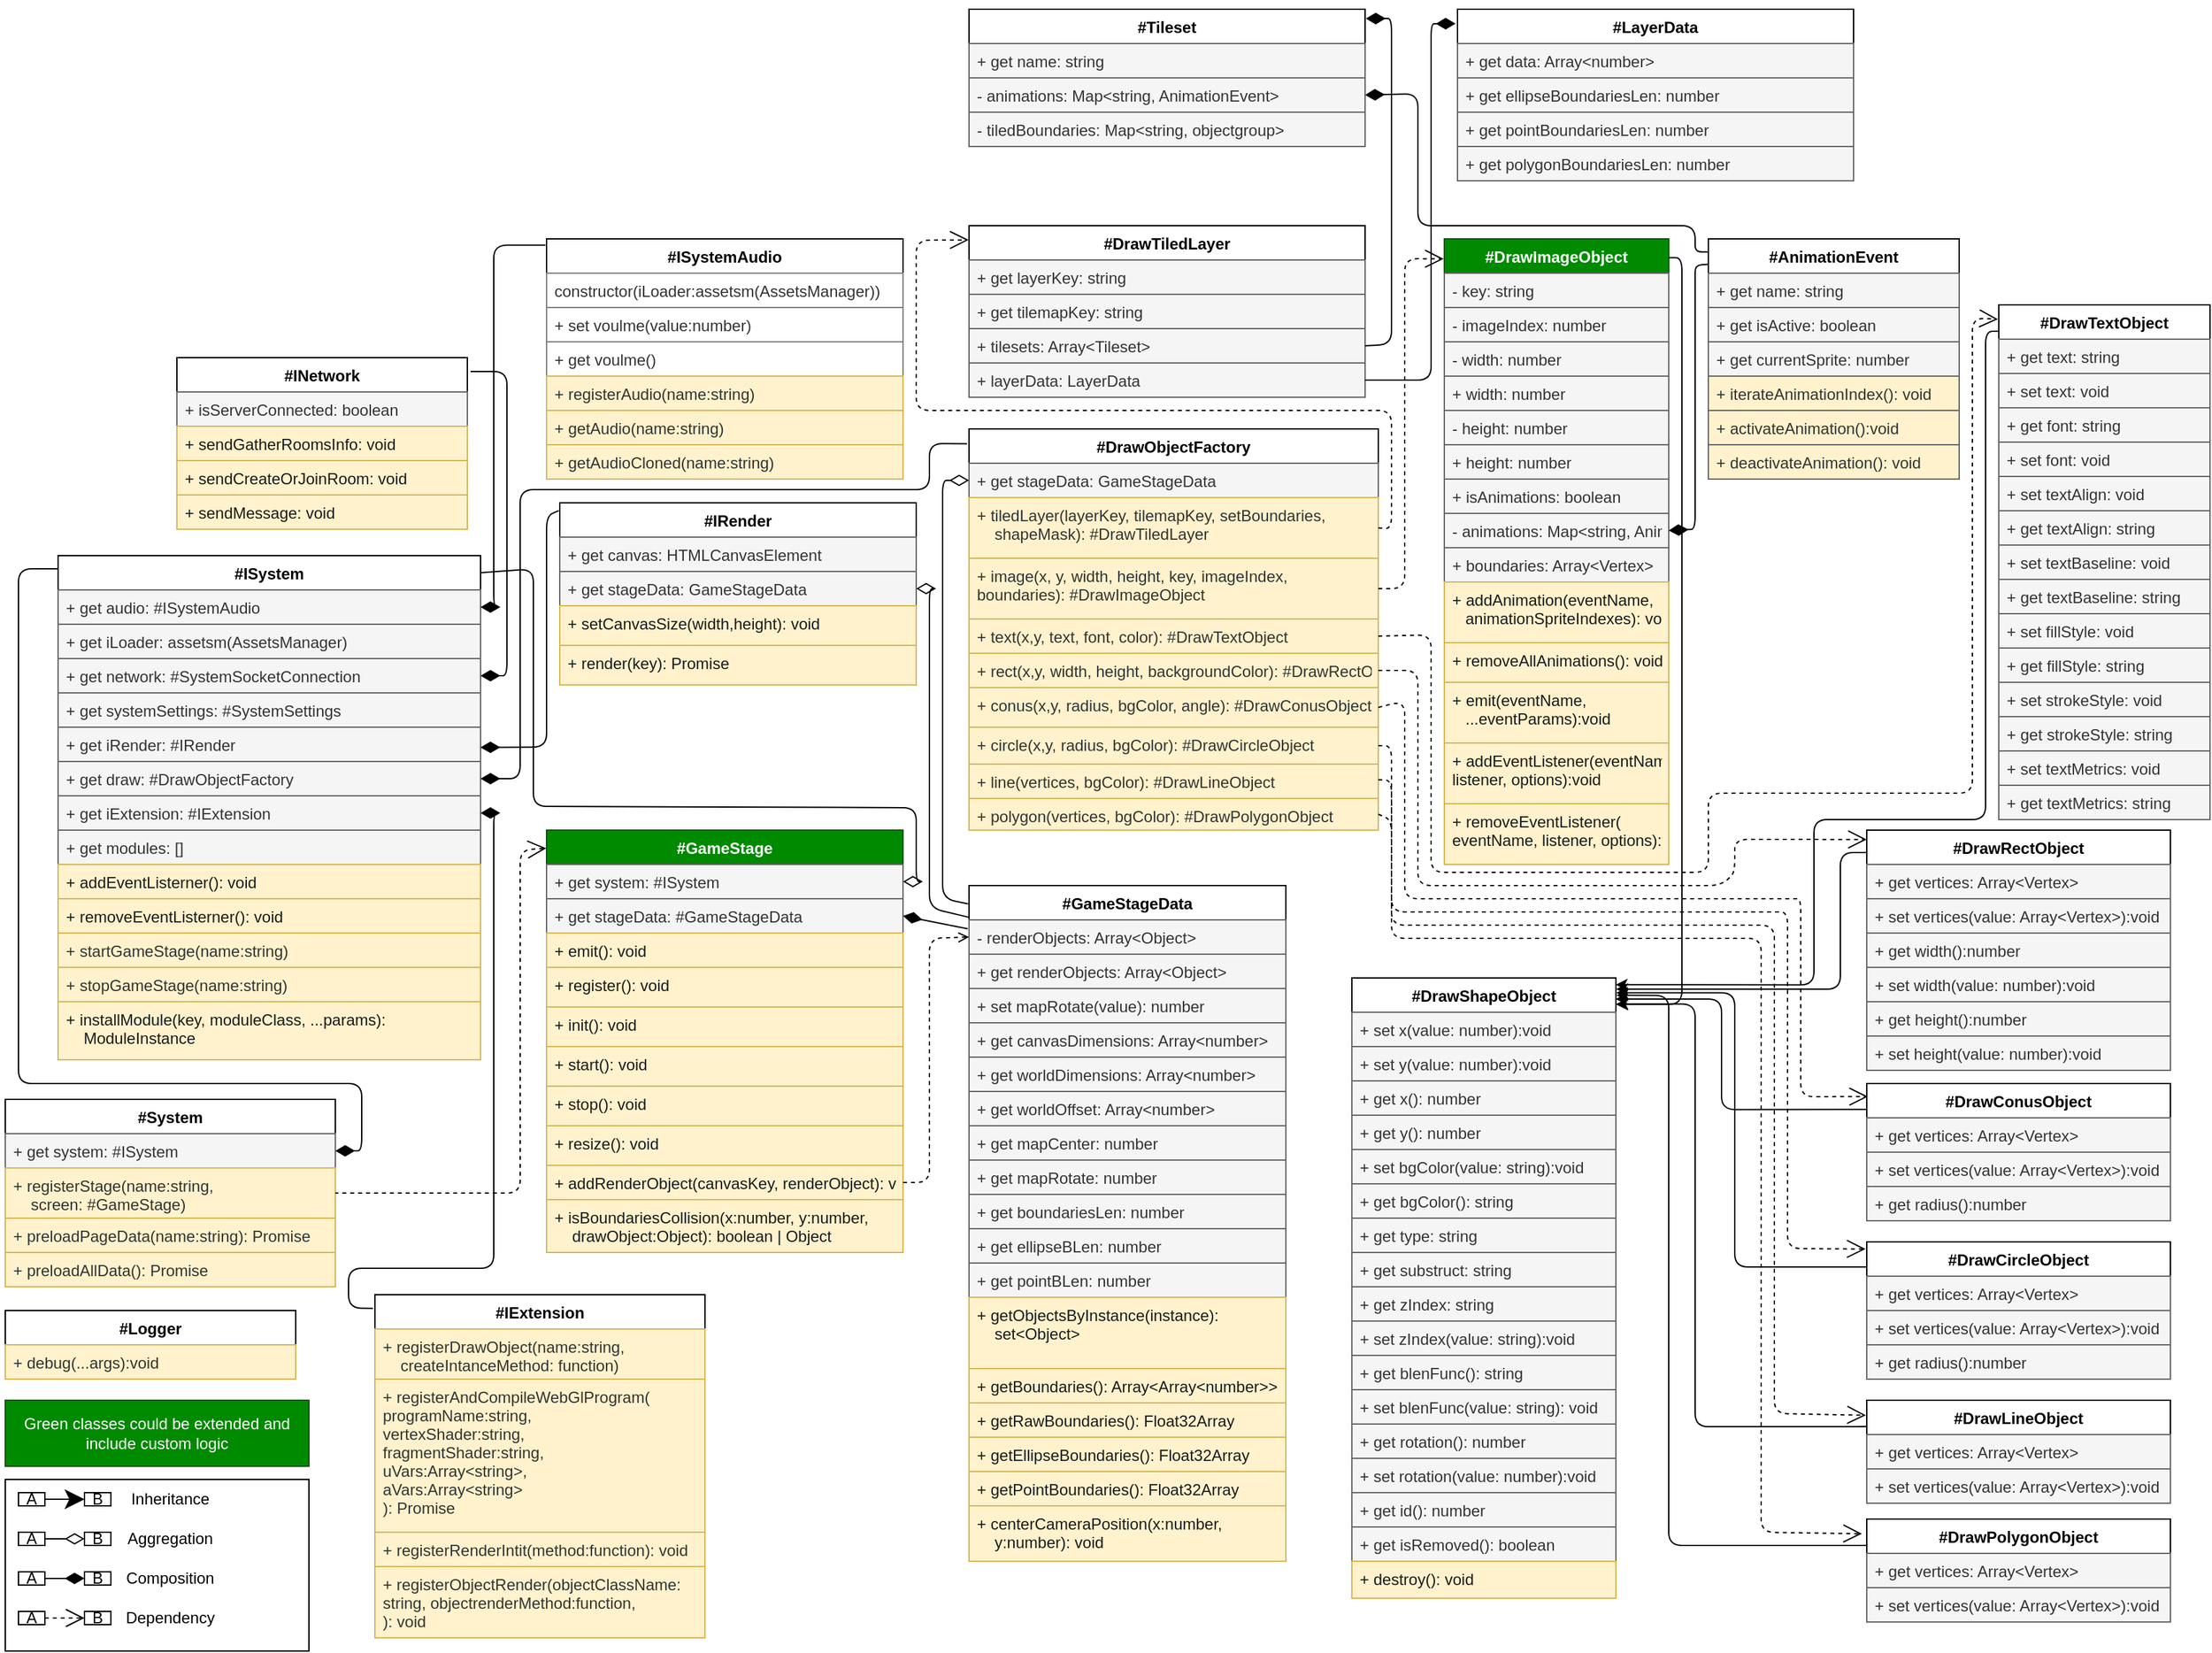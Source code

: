 <mxfile>
    <diagram id="85GXP2z5LsSxjsGxekBU" name="Page-1">
        <mxGraphModel dx="631" dy="1552" grid="1" gridSize="10" guides="1" tooltips="1" connect="1" arrows="1" fold="1" page="1" pageScale="1" pageWidth="850" pageHeight="1100" math="0" shadow="0">
            <root>
                <mxCell id="0"/>
                <mxCell id="1" parent="0"/>
                <mxCell id="12" value="" style="edgeStyle=none;html=1;" parent="1" edge="1">
                    <mxGeometry relative="1" as="geometry">
                        <mxPoint x="400" y="170" as="targetPoint"/>
                    </mxGeometry>
                </mxCell>
                <mxCell id="23" value="#GameStageData&#10;&#10;" style="swimlane;fontStyle=1;align=center;verticalAlign=top;childLayout=stackLayout;horizontal=1;startSize=26;horizontalStack=0;resizeParent=1;resizeParentMax=0;resizeLast=0;collapsible=1;marginBottom=0;" parent="1" vertex="1">
                    <mxGeometry x="740" y="520" width="240" height="512" as="geometry"/>
                </mxCell>
                <mxCell id="624" value="- renderObjects: Array&lt;Object&gt;" style="text;strokeColor=#666666;fillColor=#f5f5f5;align=left;verticalAlign=top;spacingLeft=4;spacingRight=4;overflow=hidden;rotatable=0;points=[[0,0.5],[1,0.5]];portConstraint=eastwest;fontColor=#333333;" parent="23" vertex="1">
                    <mxGeometry y="26" width="240" height="26" as="geometry"/>
                </mxCell>
                <mxCell id="390" value="+ get renderObjects: Array&lt;Object&gt;" style="text;strokeColor=#666666;fillColor=#f5f5f5;align=left;verticalAlign=top;spacingLeft=4;spacingRight=4;overflow=hidden;rotatable=0;points=[[0,0.5],[1,0.5]];portConstraint=eastwest;fontColor=#333333;" parent="23" vertex="1">
                    <mxGeometry y="52" width="240" height="26" as="geometry"/>
                </mxCell>
                <mxCell id="127" value="+ set mapRotate(value): number" style="text;strokeColor=#666666;fillColor=#f5f5f5;align=left;verticalAlign=top;spacingLeft=4;spacingRight=4;overflow=hidden;rotatable=0;points=[[0,0.5],[1,0.5]];portConstraint=eastwest;fontColor=#333333;" parent="23" vertex="1">
                    <mxGeometry y="78" width="240" height="26" as="geometry"/>
                </mxCell>
                <mxCell id="350" value="+ get canvasDimensions: Array&lt;number&gt;" style="text;strokeColor=#666666;fillColor=#f5f5f5;align=left;verticalAlign=top;spacingLeft=4;spacingRight=4;overflow=hidden;rotatable=0;points=[[0,0.5],[1,0.5]];portConstraint=eastwest;fontColor=#333333;" parent="23" vertex="1">
                    <mxGeometry y="104" width="240" height="26" as="geometry"/>
                </mxCell>
                <mxCell id="351" value="+ get worldDimensions: Array&lt;number&gt;" style="text;strokeColor=#666666;fillColor=#f5f5f5;align=left;verticalAlign=top;spacingLeft=4;spacingRight=4;overflow=hidden;rotatable=0;points=[[0,0.5],[1,0.5]];portConstraint=eastwest;fontColor=#333333;" parent="23" vertex="1">
                    <mxGeometry y="130" width="240" height="26" as="geometry"/>
                </mxCell>
                <mxCell id="352" value="+ get worldOffset: Array&lt;number&gt;" style="text;strokeColor=#666666;fillColor=#f5f5f5;align=left;verticalAlign=top;spacingLeft=4;spacingRight=4;overflow=hidden;rotatable=0;points=[[0,0.5],[1,0.5]];portConstraint=eastwest;fontColor=#333333;" parent="23" vertex="1">
                    <mxGeometry y="156" width="240" height="26" as="geometry"/>
                </mxCell>
                <mxCell id="353" value="+ get mapCenter: number" style="text;strokeColor=#666666;fillColor=#f5f5f5;align=left;verticalAlign=top;spacingLeft=4;spacingRight=4;overflow=hidden;rotatable=0;points=[[0,0.5],[1,0.5]];portConstraint=eastwest;fontColor=#333333;" parent="23" vertex="1">
                    <mxGeometry y="182" width="240" height="26" as="geometry"/>
                </mxCell>
                <mxCell id="354" value="+ get mapRotate: number" style="text;strokeColor=#666666;fillColor=#f5f5f5;align=left;verticalAlign=top;spacingLeft=4;spacingRight=4;overflow=hidden;rotatable=0;points=[[0,0.5],[1,0.5]];portConstraint=eastwest;fontColor=#333333;" parent="23" vertex="1">
                    <mxGeometry y="208" width="240" height="26" as="geometry"/>
                </mxCell>
                <mxCell id="656" value="+ get boundariesLen: number" style="text;strokeColor=#666666;fillColor=#f5f5f5;align=left;verticalAlign=top;spacingLeft=4;spacingRight=4;overflow=hidden;rotatable=0;points=[[0,0.5],[1,0.5]];portConstraint=eastwest;fontColor=#333333;" vertex="1" parent="23">
                    <mxGeometry y="234" width="240" height="26" as="geometry"/>
                </mxCell>
                <mxCell id="657" value="+ get ellipseBLen: number" style="text;strokeColor=#666666;fillColor=#f5f5f5;align=left;verticalAlign=top;spacingLeft=4;spacingRight=4;overflow=hidden;rotatable=0;points=[[0,0.5],[1,0.5]];portConstraint=eastwest;fontColor=#333333;" vertex="1" parent="23">
                    <mxGeometry y="260" width="240" height="26" as="geometry"/>
                </mxCell>
                <mxCell id="658" value="+ get pointBLen: number" style="text;strokeColor=#666666;fillColor=#f5f5f5;align=left;verticalAlign=top;spacingLeft=4;spacingRight=4;overflow=hidden;rotatable=0;points=[[0,0.5],[1,0.5]];portConstraint=eastwest;fontColor=#333333;" vertex="1" parent="23">
                    <mxGeometry y="286" width="240" height="26" as="geometry"/>
                </mxCell>
                <mxCell id="356" value="+ getObjectsByInstance(instance): &#10;    set&lt;Object&gt;" style="text;strokeColor=#d6b656;fillColor=#fff2cc;align=left;verticalAlign=top;spacingLeft=4;spacingRight=4;overflow=hidden;rotatable=0;points=[[0,0.5],[1,0.5]];portConstraint=eastwest;fontColor=#1A1A1A;" parent="23" vertex="1">
                    <mxGeometry y="312" width="240" height="54" as="geometry"/>
                </mxCell>
                <mxCell id="135" value="+ getBoundaries(): Array&lt;Array&lt;number&gt;&gt;" style="text;strokeColor=#d6b656;fillColor=#fff2cc;align=left;verticalAlign=top;spacingLeft=4;spacingRight=4;overflow=hidden;rotatable=0;points=[[0,0.5],[1,0.5]];portConstraint=eastwest;fontColor=#1A1A1A;" parent="23" vertex="1">
                    <mxGeometry y="366" width="240" height="26" as="geometry"/>
                </mxCell>
                <mxCell id="652" value="+ getRawBoundaries(): Float32Array" style="text;strokeColor=#d6b656;fillColor=#fff2cc;align=left;verticalAlign=top;spacingLeft=4;spacingRight=4;overflow=hidden;rotatable=0;points=[[0,0.5],[1,0.5]];portConstraint=eastwest;fontColor=#1A1A1A;" vertex="1" parent="23">
                    <mxGeometry y="392" width="240" height="26" as="geometry"/>
                </mxCell>
                <mxCell id="653" value="+ getEllipseBoundaries(): Float32Array" style="text;strokeColor=#d6b656;fillColor=#fff2cc;align=left;verticalAlign=top;spacingLeft=4;spacingRight=4;overflow=hidden;rotatable=0;points=[[0,0.5],[1,0.5]];portConstraint=eastwest;fontColor=#1A1A1A;" vertex="1" parent="23">
                    <mxGeometry y="418" width="240" height="26" as="geometry"/>
                </mxCell>
                <mxCell id="654" value="+ getPointBoundaries(): Float32Array" style="text;strokeColor=#d6b656;fillColor=#fff2cc;align=left;verticalAlign=top;spacingLeft=4;spacingRight=4;overflow=hidden;rotatable=0;points=[[0,0.5],[1,0.5]];portConstraint=eastwest;fontColor=#1A1A1A;" vertex="1" parent="23">
                    <mxGeometry y="444" width="240" height="26" as="geometry"/>
                </mxCell>
                <mxCell id="348" value="+ centerCameraPosition(x:number, &#10;    y:number): void" style="text;strokeColor=#d6b656;fillColor=#fff2cc;align=left;verticalAlign=top;spacingLeft=4;spacingRight=4;overflow=hidden;rotatable=0;points=[[0,0.5],[1,0.5]];portConstraint=eastwest;fontColor=#1A1A1A;" parent="23" vertex="1">
                    <mxGeometry y="470" width="240" height="42" as="geometry"/>
                </mxCell>
                <mxCell id="41" value="#System" style="swimlane;fontStyle=1;align=center;verticalAlign=top;childLayout=stackLayout;horizontal=1;startSize=26;horizontalStack=0;resizeParent=1;resizeParentMax=0;resizeLast=0;collapsible=1;marginBottom=0;" parent="1" vertex="1">
                    <mxGeometry x="10" y="682" width="250" height="142" as="geometry"/>
                </mxCell>
                <mxCell id="46" value="+ get system: #ISystem" style="text;strokeColor=#666666;fillColor=#f5f5f5;align=left;verticalAlign=top;spacingLeft=4;spacingRight=4;overflow=hidden;rotatable=0;points=[[0,0.5],[1,0.5]];portConstraint=eastwest;fontColor=#333333;" parent="41" vertex="1">
                    <mxGeometry y="26" width="250" height="26" as="geometry"/>
                </mxCell>
                <mxCell id="72" value="+ registerStage(name:string, &#10;    screen: #GameStage)" style="text;strokeColor=#d6b656;fillColor=#fff2cc;align=left;verticalAlign=top;spacingLeft=4;spacingRight=4;overflow=hidden;rotatable=0;points=[[0,0.5],[1,0.5]];portConstraint=eastwest;fontColor=#333333;" parent="41" vertex="1">
                    <mxGeometry y="52" width="250" height="38" as="geometry"/>
                </mxCell>
                <mxCell id="89" value="+ preloadPageData(name:string): Promise" style="text;strokeColor=#d6b656;fillColor=#fff2cc;align=left;verticalAlign=top;spacingLeft=4;spacingRight=4;overflow=hidden;rotatable=0;points=[[0,0.5],[1,0.5]];portConstraint=eastwest;fontColor=#333333;" parent="41" vertex="1">
                    <mxGeometry y="90" width="250" height="26" as="geometry"/>
                </mxCell>
                <mxCell id="44" value="+ preloadAllData(): Promise" style="text;strokeColor=#d6b656;fillColor=#fff2cc;align=left;verticalAlign=top;spacingLeft=4;spacingRight=4;overflow=hidden;rotatable=0;points=[[0,0.5],[1,0.5]];portConstraint=eastwest;fontColor=#333333;" parent="41" vertex="1">
                    <mxGeometry y="116" width="250" height="26" as="geometry"/>
                </mxCell>
                <mxCell id="80" value="#ISystem" style="swimlane;fontStyle=1;align=center;verticalAlign=top;childLayout=stackLayout;horizontal=1;startSize=26;horizontalStack=0;resizeParent=1;resizeParentMax=0;resizeLast=0;collapsible=1;marginBottom=0;" parent="1" vertex="1">
                    <mxGeometry x="50" y="270" width="320" height="382" as="geometry"/>
                </mxCell>
                <mxCell id="288" value="+ get audio: #ISystemAudio" style="text;strokeColor=#666666;fillColor=#f5f5f5;align=left;verticalAlign=top;spacingLeft=4;spacingRight=4;overflow=hidden;rotatable=0;points=[[0,0.5],[1,0.5]];portConstraint=eastwest;fontColor=#333333;" parent="80" vertex="1">
                    <mxGeometry y="26" width="320" height="26" as="geometry"/>
                </mxCell>
                <mxCell id="116" value="+ get iLoader: assetsm(AssetsManager)" style="text;strokeColor=#666666;fillColor=#f5f5f5;align=left;verticalAlign=top;spacingLeft=4;spacingRight=4;overflow=hidden;rotatable=0;points=[[0,0.5],[1,0.5]];portConstraint=eastwest;fontColor=#333333;" parent="80" vertex="1">
                    <mxGeometry y="52" width="320" height="26" as="geometry"/>
                </mxCell>
                <mxCell id="289" value="+ get network: #SystemSocketConnection" style="text;strokeColor=#666666;fillColor=#f5f5f5;align=left;verticalAlign=top;spacingLeft=4;spacingRight=4;overflow=hidden;rotatable=0;points=[[0,0.5],[1,0.5]];portConstraint=eastwest;fontColor=#333333;" parent="80" vertex="1">
                    <mxGeometry y="78" width="320" height="26" as="geometry"/>
                </mxCell>
                <mxCell id="82" value="+ get systemSettings: #SystemSettings" style="text;strokeColor=#666666;fillColor=#f5f5f5;align=left;verticalAlign=top;spacingLeft=4;spacingRight=4;overflow=hidden;rotatable=0;points=[[0,0.5],[1,0.5]];portConstraint=eastwest;fontColor=#333333;" parent="80" vertex="1">
                    <mxGeometry y="104" width="320" height="26" as="geometry"/>
                </mxCell>
                <mxCell id="514" value="+ get iRender: #IRender" style="text;strokeColor=#666666;fillColor=#f5f5f5;align=left;verticalAlign=top;spacingLeft=4;spacingRight=4;overflow=hidden;rotatable=0;points=[[0,0.5],[1,0.5]];portConstraint=eastwest;fontColor=#333333;" parent="80" vertex="1">
                    <mxGeometry y="130" width="320" height="26" as="geometry"/>
                </mxCell>
                <mxCell id="538" value="+ get draw: #DrawObjectFactory" style="text;strokeColor=#666666;fillColor=#f5f5f5;align=left;verticalAlign=top;spacingLeft=4;spacingRight=4;overflow=hidden;rotatable=0;points=[[0,0.5],[1,0.5]];portConstraint=eastwest;fontColor=#333333;" parent="80" vertex="1">
                    <mxGeometry y="156" width="320" height="26" as="geometry"/>
                </mxCell>
                <mxCell id="337" value="+ get iExtension: #IExtension" style="text;strokeColor=#666666;fillColor=#f5f5f5;align=left;verticalAlign=top;spacingLeft=4;spacingRight=4;overflow=hidden;rotatable=0;points=[[0,0.5],[1,0.5]];portConstraint=eastwest;fontColor=#333333;" parent="80" vertex="1">
                    <mxGeometry y="182" width="320" height="26" as="geometry"/>
                </mxCell>
                <mxCell id="512" value="+ get modules: []" style="text;strokeColor=#666666;fillColor=#f5f5f5;align=left;verticalAlign=top;spacingLeft=4;spacingRight=4;overflow=hidden;rotatable=0;points=[[0,0.5],[1,0.5]];portConstraint=eastwest;fontColor=#333333;" parent="80" vertex="1">
                    <mxGeometry y="208" width="320" height="26" as="geometry"/>
                </mxCell>
                <mxCell id="328" value="+ addEventListerner(): void" style="text;strokeColor=#d6b656;fillColor=#fff2cc;align=left;verticalAlign=top;spacingLeft=4;spacingRight=4;overflow=hidden;rotatable=0;points=[[0,0.5],[1,0.5]];portConstraint=eastwest;fontColor=#1A1A1A;" parent="80" vertex="1">
                    <mxGeometry y="234" width="320" height="26" as="geometry"/>
                </mxCell>
                <mxCell id="327" value="+ removeEventListerner(): void" style="text;strokeColor=#d6b656;fillColor=#fff2cc;align=left;verticalAlign=top;spacingLeft=4;spacingRight=4;overflow=hidden;rotatable=0;points=[[0,0.5],[1,0.5]];portConstraint=eastwest;fontColor=#1A1A1A;" parent="80" vertex="1">
                    <mxGeometry y="260" width="320" height="26" as="geometry"/>
                </mxCell>
                <mxCell id="86" value="+ startGameStage(name:string)" style="text;strokeColor=#d6b656;fillColor=#fff2cc;align=left;verticalAlign=top;spacingLeft=4;spacingRight=4;overflow=hidden;rotatable=0;points=[[0,0.5],[1,0.5]];portConstraint=eastwest;fontColor=#333333;" parent="80" vertex="1">
                    <mxGeometry y="286" width="320" height="26" as="geometry"/>
                </mxCell>
                <mxCell id="249" value="+ stopGameStage(name:string)" style="text;strokeColor=#d6b656;fillColor=#fff2cc;align=left;verticalAlign=top;spacingLeft=4;spacingRight=4;overflow=hidden;rotatable=0;points=[[0,0.5],[1,0.5]];portConstraint=eastwest;fontColor=#333333;" parent="80" vertex="1">
                    <mxGeometry y="312" width="320" height="26" as="geometry"/>
                </mxCell>
                <mxCell id="510" value="+ installModule(key, moduleClass, ...params):&#10;    ModuleInstance" style="text;strokeColor=#d6b656;fillColor=#fff2cc;align=left;verticalAlign=top;spacingLeft=4;spacingRight=4;overflow=hidden;rotatable=0;points=[[0,0.5],[1,0.5]];portConstraint=eastwest;fontColor=#1A1A1A;" parent="80" vertex="1">
                    <mxGeometry y="338" width="320" height="44" as="geometry"/>
                </mxCell>
                <mxCell id="13" value="#GameStage&#10;&#10;" style="swimlane;fontStyle=1;align=center;verticalAlign=top;childLayout=stackLayout;horizontal=1;startSize=26;horizontalStack=0;resizeParent=1;resizeParentMax=0;resizeLast=0;collapsible=1;marginBottom=0;fillColor=#008a00;fontColor=#ffffff;strokeColor=#005700;" parent="1" vertex="1">
                    <mxGeometry x="420" y="478" width="270" height="320" as="geometry"/>
                </mxCell>
                <mxCell id="382" value="+ get system: #ISystem" style="text;strokeColor=#666666;fillColor=#f5f5f5;align=left;verticalAlign=top;spacingLeft=4;spacingRight=4;overflow=hidden;rotatable=0;points=[[0,0.5],[1,0.5]];portConstraint=eastwest;fontColor=#333333;" parent="13" vertex="1">
                    <mxGeometry y="26" width="270" height="26" as="geometry"/>
                </mxCell>
                <mxCell id="357" value="+ get stageData: #GameStageData" style="text;strokeColor=#666666;fillColor=#f5f5f5;align=left;verticalAlign=top;spacingLeft=4;spacingRight=4;overflow=hidden;rotatable=0;points=[[0,0.5],[1,0.5]];portConstraint=eastwest;fontColor=#333333;" parent="13" vertex="1">
                    <mxGeometry y="52" width="270" height="26" as="geometry"/>
                </mxCell>
                <mxCell id="322" value="+ emit(): void" style="text;strokeColor=#d6b656;fillColor=#fff2cc;align=left;verticalAlign=top;spacingLeft=4;spacingRight=4;overflow=hidden;rotatable=0;points=[[0,0.5],[1,0.5]];portConstraint=eastwest;fontColor=#1A1A1A;" parent="13" vertex="1">
                    <mxGeometry y="78" width="270" height="26" as="geometry"/>
                </mxCell>
                <mxCell id="332" value="+ register(): void" style="text;strokeColor=#d6b656;fillColor=#fff2cc;align=left;verticalAlign=top;spacingLeft=4;spacingRight=4;overflow=hidden;rotatable=0;points=[[0,0.5],[1,0.5]];portConstraint=eastwest;fontColor=#1A1A1A;" parent="13" vertex="1">
                    <mxGeometry y="104" width="270" height="30" as="geometry"/>
                </mxCell>
                <mxCell id="333" value="+ init(): void " style="text;strokeColor=#d6b656;fillColor=#fff2cc;align=left;verticalAlign=top;spacingLeft=4;spacingRight=4;overflow=hidden;rotatable=0;points=[[0,0.5],[1,0.5]];portConstraint=eastwest;fontColor=#1A1A1A;" parent="13" vertex="1">
                    <mxGeometry y="134" width="270" height="30" as="geometry"/>
                </mxCell>
                <mxCell id="334" value="+ start(): void " style="text;strokeColor=#d6b656;fillColor=#fff2cc;align=left;verticalAlign=top;spacingLeft=4;spacingRight=4;overflow=hidden;rotatable=0;points=[[0,0.5],[1,0.5]];portConstraint=eastwest;fontColor=#1A1A1A;" parent="13" vertex="1">
                    <mxGeometry y="164" width="270" height="30" as="geometry"/>
                </mxCell>
                <mxCell id="335" value="+ stop(): void " style="text;strokeColor=#d6b656;fillColor=#fff2cc;align=left;verticalAlign=top;spacingLeft=4;spacingRight=4;overflow=hidden;rotatable=0;points=[[0,0.5],[1,0.5]];portConstraint=eastwest;fontColor=#1A1A1A;" parent="13" vertex="1">
                    <mxGeometry y="194" width="270" height="30" as="geometry"/>
                </mxCell>
                <mxCell id="222" value="+ resize(): void " style="text;strokeColor=#d6b656;fillColor=#fff2cc;align=left;verticalAlign=top;spacingLeft=4;spacingRight=4;overflow=hidden;rotatable=0;points=[[0,0.5],[1,0.5]];portConstraint=eastwest;fontColor=#1A1A1A;" parent="13" vertex="1">
                    <mxGeometry y="224" width="270" height="30" as="geometry"/>
                </mxCell>
                <mxCell id="120" value="+ addRenderObject(canvasKey, renderObject): void" style="text;strokeColor=#d6b656;fillColor=#fff2cc;align=left;verticalAlign=top;spacingLeft=4;spacingRight=4;overflow=hidden;rotatable=0;points=[[0,0.5],[1,0.5]];portConstraint=eastwest;fontColor=#1A1A1A;" parent="13" vertex="1">
                    <mxGeometry y="254" width="270" height="26" as="geometry"/>
                </mxCell>
                <mxCell id="343" value="+ isBoundariesCollision(x:number, y:number,&#10;    drawObject:Object): boolean | Object" style="text;strokeColor=#d6b656;fillColor=#fff2cc;align=left;verticalAlign=top;spacingLeft=4;spacingRight=4;overflow=hidden;rotatable=0;points=[[0,0.5],[1,0.5]];portConstraint=eastwest;fontColor=#1A1A1A;" parent="13" vertex="1">
                    <mxGeometry y="280" width="270" height="40" as="geometry"/>
                </mxCell>
                <mxCell id="168" value="#DrawShapeObject" style="swimlane;fontStyle=1;align=center;verticalAlign=top;childLayout=stackLayout;horizontal=1;startSize=26;horizontalStack=0;resizeParent=1;resizeParentMax=0;resizeLast=0;collapsible=1;marginBottom=0;" parent="1" vertex="1">
                    <mxGeometry x="1030" y="590" width="200" height="470" as="geometry"/>
                </mxCell>
                <mxCell id="169" value="+ set x(value: number):void" style="text;strokeColor=#666666;fillColor=#f5f5f5;align=left;verticalAlign=top;spacingLeft=4;spacingRight=4;overflow=hidden;rotatable=0;points=[[0,0.5],[1,0.5]];portConstraint=eastwest;fontColor=#333333;" parent="168" vertex="1">
                    <mxGeometry y="26" width="200" height="26" as="geometry"/>
                </mxCell>
                <mxCell id="170" value="+ set y(value: number):void" style="text;strokeColor=#666666;fillColor=#f5f5f5;align=left;verticalAlign=top;spacingLeft=4;spacingRight=4;overflow=hidden;rotatable=0;points=[[0,0.5],[1,0.5]];portConstraint=eastwest;fontColor=#333333;" parent="168" vertex="1">
                    <mxGeometry y="52" width="200" height="26" as="geometry"/>
                </mxCell>
                <mxCell id="393" value="+ get x(): number" style="text;strokeColor=#666666;fillColor=#f5f5f5;align=left;verticalAlign=top;spacingLeft=4;spacingRight=4;overflow=hidden;rotatable=0;points=[[0,0.5],[1,0.5]];portConstraint=eastwest;fontColor=#333333;" parent="168" vertex="1">
                    <mxGeometry y="78" width="200" height="26" as="geometry"/>
                </mxCell>
                <mxCell id="394" value="+ get y(): number" style="text;strokeColor=#666666;fillColor=#f5f5f5;align=left;verticalAlign=top;spacingLeft=4;spacingRight=4;overflow=hidden;rotatable=0;points=[[0,0.5],[1,0.5]];portConstraint=eastwest;fontColor=#333333;" parent="168" vertex="1">
                    <mxGeometry y="104" width="200" height="26" as="geometry"/>
                </mxCell>
                <mxCell id="174" value="+ set bgColor(value: string):void" style="text;strokeColor=#666666;fillColor=#f5f5f5;align=left;verticalAlign=top;spacingLeft=4;spacingRight=4;overflow=hidden;rotatable=0;points=[[0,0.5],[1,0.5]];portConstraint=eastwest;fontColor=#333333;" parent="168" vertex="1">
                    <mxGeometry y="130" width="200" height="26" as="geometry"/>
                </mxCell>
                <mxCell id="395" value="+ get bgColor(): string" style="text;strokeColor=#666666;fillColor=#f5f5f5;align=left;verticalAlign=top;spacingLeft=4;spacingRight=4;overflow=hidden;rotatable=0;points=[[0,0.5],[1,0.5]];portConstraint=eastwest;fontColor=#333333;" parent="168" vertex="1">
                    <mxGeometry y="156" width="200" height="26" as="geometry"/>
                </mxCell>
                <mxCell id="175" value="+ get type: string" style="text;strokeColor=#666666;fillColor=#f5f5f5;align=left;verticalAlign=top;spacingLeft=4;spacingRight=4;overflow=hidden;rotatable=0;points=[[0,0.5],[1,0.5]];portConstraint=eastwest;fontColor=#333333;" parent="168" vertex="1">
                    <mxGeometry y="182" width="200" height="26" as="geometry"/>
                </mxCell>
                <mxCell id="397" value="+ get substruct: string" style="text;strokeColor=#666666;fillColor=#f5f5f5;align=left;verticalAlign=top;spacingLeft=4;spacingRight=4;overflow=hidden;rotatable=0;points=[[0,0.5],[1,0.5]];portConstraint=eastwest;fontColor=#333333;" parent="168" vertex="1">
                    <mxGeometry y="208" width="200" height="26" as="geometry"/>
                </mxCell>
                <mxCell id="398" value="+ get zIndex: string" style="text;strokeColor=#666666;fillColor=#f5f5f5;align=left;verticalAlign=top;spacingLeft=4;spacingRight=4;overflow=hidden;rotatable=0;points=[[0,0.5],[1,0.5]];portConstraint=eastwest;fontColor=#333333;" parent="168" vertex="1">
                    <mxGeometry y="234" width="200" height="26" as="geometry"/>
                </mxCell>
                <mxCell id="399" value="+ set zIndex(value: string):void" style="text;strokeColor=#666666;fillColor=#f5f5f5;align=left;verticalAlign=top;spacingLeft=4;spacingRight=4;overflow=hidden;rotatable=0;points=[[0,0.5],[1,0.5]];portConstraint=eastwest;fontColor=#333333;" parent="168" vertex="1">
                    <mxGeometry y="260" width="200" height="26" as="geometry"/>
                </mxCell>
                <mxCell id="400" value="+ get blenFunc(): string" style="text;strokeColor=#666666;fillColor=#f5f5f5;align=left;verticalAlign=top;spacingLeft=4;spacingRight=4;overflow=hidden;rotatable=0;points=[[0,0.5],[1,0.5]];portConstraint=eastwest;fontColor=#333333;" parent="168" vertex="1">
                    <mxGeometry y="286" width="200" height="26" as="geometry"/>
                </mxCell>
                <mxCell id="401" value="+ set blenFunc(value: string): void" style="text;strokeColor=#666666;fillColor=#f5f5f5;align=left;verticalAlign=top;spacingLeft=4;spacingRight=4;overflow=hidden;rotatable=0;points=[[0,0.5],[1,0.5]];portConstraint=eastwest;fontColor=#333333;" parent="168" vertex="1">
                    <mxGeometry y="312" width="200" height="26" as="geometry"/>
                </mxCell>
                <mxCell id="402" value="+ get rotation(): number" style="text;strokeColor=#666666;fillColor=#f5f5f5;align=left;verticalAlign=top;spacingLeft=4;spacingRight=4;overflow=hidden;rotatable=0;points=[[0,0.5],[1,0.5]];portConstraint=eastwest;fontColor=#333333;" parent="168" vertex="1">
                    <mxGeometry y="338" width="200" height="26" as="geometry"/>
                </mxCell>
                <mxCell id="403" value="+ set rotation(value: number):void" style="text;strokeColor=#666666;fillColor=#f5f5f5;align=left;verticalAlign=top;spacingLeft=4;spacingRight=4;overflow=hidden;rotatable=0;points=[[0,0.5],[1,0.5]];portConstraint=eastwest;fontColor=#333333;" parent="168" vertex="1">
                    <mxGeometry y="364" width="200" height="26" as="geometry"/>
                </mxCell>
                <mxCell id="405" value="+ get id(): number" style="text;strokeColor=#666666;fillColor=#f5f5f5;align=left;verticalAlign=top;spacingLeft=4;spacingRight=4;overflow=hidden;rotatable=0;points=[[0,0.5],[1,0.5]];portConstraint=eastwest;fontColor=#333333;" parent="168" vertex="1">
                    <mxGeometry y="390" width="200" height="26" as="geometry"/>
                </mxCell>
                <mxCell id="406" value="+ get isRemoved(): boolean" style="text;strokeColor=#666666;fillColor=#f5f5f5;align=left;verticalAlign=top;spacingLeft=4;spacingRight=4;overflow=hidden;rotatable=0;points=[[0,0.5],[1,0.5]];portConstraint=eastwest;fontColor=#333333;" parent="168" vertex="1">
                    <mxGeometry y="416" width="200" height="26" as="geometry"/>
                </mxCell>
                <mxCell id="392" value="+ destroy(): void" style="text;strokeColor=#d6b656;fillColor=#fff2cc;align=left;verticalAlign=top;spacingLeft=4;spacingRight=4;overflow=hidden;rotatable=0;points=[[0,0.5],[1,0.5]];portConstraint=eastwest;fontColor=#1A1A1A;" parent="168" vertex="1">
                    <mxGeometry y="442" width="200" height="28" as="geometry"/>
                </mxCell>
                <mxCell id="176" value="#DrawTextObject" style="swimlane;fontStyle=1;align=center;verticalAlign=top;childLayout=stackLayout;horizontal=1;startSize=26;horizontalStack=0;resizeParent=1;resizeParentMax=0;resizeLast=0;collapsible=1;marginBottom=0;" parent="1" vertex="1">
                    <mxGeometry x="1520" y="80" width="160" height="390" as="geometry"/>
                </mxCell>
                <mxCell id="457" value="+ get text: string" style="text;strokeColor=#666666;fillColor=#f5f5f5;align=left;verticalAlign=top;spacingLeft=4;spacingRight=4;overflow=hidden;rotatable=0;points=[[0,0.5],[1,0.5]];portConstraint=eastwest;fontColor=#333333;" parent="176" vertex="1">
                    <mxGeometry y="26" width="160" height="26" as="geometry"/>
                </mxCell>
                <mxCell id="177" value="+ set text: void" style="text;strokeColor=#666666;fillColor=#f5f5f5;align=left;verticalAlign=top;spacingLeft=4;spacingRight=4;overflow=hidden;rotatable=0;points=[[0,0.5],[1,0.5]];portConstraint=eastwest;fontColor=#333333;" parent="176" vertex="1">
                    <mxGeometry y="52" width="160" height="26" as="geometry"/>
                </mxCell>
                <mxCell id="459" value="+ get font: string" style="text;strokeColor=#666666;fillColor=#f5f5f5;align=left;verticalAlign=top;spacingLeft=4;spacingRight=4;overflow=hidden;rotatable=0;points=[[0,0.5],[1,0.5]];portConstraint=eastwest;fontColor=#333333;" parent="176" vertex="1">
                    <mxGeometry y="78" width="160" height="26" as="geometry"/>
                </mxCell>
                <mxCell id="461" value="+ set font: void" style="text;strokeColor=#666666;fillColor=#f5f5f5;align=left;verticalAlign=top;spacingLeft=4;spacingRight=4;overflow=hidden;rotatable=0;points=[[0,0.5],[1,0.5]];portConstraint=eastwest;fontColor=#333333;" parent="176" vertex="1">
                    <mxGeometry y="104" width="160" height="26" as="geometry"/>
                </mxCell>
                <mxCell id="460" value="+ set textAlign: void" style="text;strokeColor=#666666;fillColor=#f5f5f5;align=left;verticalAlign=top;spacingLeft=4;spacingRight=4;overflow=hidden;rotatable=0;points=[[0,0.5],[1,0.5]];portConstraint=eastwest;fontColor=#333333;" parent="176" vertex="1">
                    <mxGeometry y="130" width="160" height="26" as="geometry"/>
                </mxCell>
                <mxCell id="178" value="+ get textAlign: string" style="text;strokeColor=#666666;fillColor=#f5f5f5;align=left;verticalAlign=top;spacingLeft=4;spacingRight=4;overflow=hidden;rotatable=0;points=[[0,0.5],[1,0.5]];portConstraint=eastwest;fontColor=#333333;" parent="176" vertex="1">
                    <mxGeometry y="156" width="160" height="26" as="geometry"/>
                </mxCell>
                <mxCell id="462" value="+ set textBaseline: void" style="text;strokeColor=#666666;fillColor=#f5f5f5;align=left;verticalAlign=top;spacingLeft=4;spacingRight=4;overflow=hidden;rotatable=0;points=[[0,0.5],[1,0.5]];portConstraint=eastwest;fontColor=#333333;" parent="176" vertex="1">
                    <mxGeometry y="182" width="160" height="26" as="geometry"/>
                </mxCell>
                <mxCell id="463" value="+ get textBaseline: string" style="text;strokeColor=#666666;fillColor=#f5f5f5;align=left;verticalAlign=top;spacingLeft=4;spacingRight=4;overflow=hidden;rotatable=0;points=[[0,0.5],[1,0.5]];portConstraint=eastwest;fontColor=#333333;" parent="176" vertex="1">
                    <mxGeometry y="208" width="160" height="26" as="geometry"/>
                </mxCell>
                <mxCell id="465" value="+ set fillStyle: void" style="text;strokeColor=#666666;fillColor=#f5f5f5;align=left;verticalAlign=top;spacingLeft=4;spacingRight=4;overflow=hidden;rotatable=0;points=[[0,0.5],[1,0.5]];portConstraint=eastwest;fontColor=#333333;" parent="176" vertex="1">
                    <mxGeometry y="234" width="160" height="26" as="geometry"/>
                </mxCell>
                <mxCell id="466" value="+ get fillStyle: string" style="text;strokeColor=#666666;fillColor=#f5f5f5;align=left;verticalAlign=top;spacingLeft=4;spacingRight=4;overflow=hidden;rotatable=0;points=[[0,0.5],[1,0.5]];portConstraint=eastwest;fontColor=#333333;" parent="176" vertex="1">
                    <mxGeometry y="260" width="160" height="26" as="geometry"/>
                </mxCell>
                <mxCell id="467" value="+ set strokeStyle: void" style="text;strokeColor=#666666;fillColor=#f5f5f5;align=left;verticalAlign=top;spacingLeft=4;spacingRight=4;overflow=hidden;rotatable=0;points=[[0,0.5],[1,0.5]];portConstraint=eastwest;fontColor=#333333;" parent="176" vertex="1">
                    <mxGeometry y="286" width="160" height="26" as="geometry"/>
                </mxCell>
                <mxCell id="179" value="+ get strokeStyle: string" style="text;strokeColor=#666666;fillColor=#f5f5f5;align=left;verticalAlign=top;spacingLeft=4;spacingRight=4;overflow=hidden;rotatable=0;points=[[0,0.5],[1,0.5]];portConstraint=eastwest;fontColor=#333333;" parent="176" vertex="1">
                    <mxGeometry y="312" width="160" height="26" as="geometry"/>
                </mxCell>
                <mxCell id="468" value="+ set textMetrics: void" style="text;strokeColor=#666666;fillColor=#f5f5f5;align=left;verticalAlign=top;spacingLeft=4;spacingRight=4;overflow=hidden;rotatable=0;points=[[0,0.5],[1,0.5]];portConstraint=eastwest;fontColor=#333333;" parent="176" vertex="1">
                    <mxGeometry y="338" width="160" height="26" as="geometry"/>
                </mxCell>
                <mxCell id="180" value="+ get textMetrics: string" style="text;strokeColor=#666666;fillColor=#f5f5f5;align=left;verticalAlign=top;spacingLeft=4;spacingRight=4;overflow=hidden;rotatable=0;points=[[0,0.5],[1,0.5]];portConstraint=eastwest;fontColor=#333333;" parent="176" vertex="1">
                    <mxGeometry y="364" width="160" height="26" as="geometry"/>
                </mxCell>
                <mxCell id="190" value="" style="endArrow=none;html=1;edgeStyle=orthogonalEdgeStyle;exitX=0.999;exitY=0.011;exitDx=0;exitDy=0;labelBackgroundColor=#18141D;exitPerimeter=0;entryX=0.001;entryY=0.051;entryDx=0;entryDy=0;entryPerimeter=0;endFill=0;startArrow=classic;startFill=1;" parent="1" source="168" target="176" edge="1">
                    <mxGeometry relative="1" as="geometry">
                        <mxPoint x="1080" y="545" as="sourcePoint"/>
                        <mxPoint x="1510" y="90" as="targetPoint"/>
                        <Array as="points">
                            <mxPoint x="1380" y="595"/>
                            <mxPoint x="1380" y="470"/>
                            <mxPoint x="1510" y="470"/>
                            <mxPoint x="1510" y="100"/>
                            <mxPoint x="1520" y="100"/>
                        </Array>
                    </mxGeometry>
                </mxCell>
                <mxCell id="193" value="#DrawImageObject" style="swimlane;fontStyle=1;align=center;verticalAlign=top;childLayout=stackLayout;horizontal=1;startSize=26;horizontalStack=0;resizeParent=1;resizeParentMax=0;resizeLast=0;collapsible=1;marginBottom=0;fillColor=#008a00;fontColor=#ffffff;strokeColor=#005700;" parent="1" vertex="1">
                    <mxGeometry x="1100" y="30" width="170" height="474" as="geometry"/>
                </mxCell>
                <mxCell id="196" value="- key: string" style="text;strokeColor=#666666;fillColor=#f5f5f5;align=left;verticalAlign=top;spacingLeft=4;spacingRight=4;overflow=hidden;rotatable=0;points=[[0,0.5],[1,0.5]];portConstraint=eastwest;fontColor=#333333;" parent="193" vertex="1">
                    <mxGeometry y="26" width="170" height="26" as="geometry"/>
                </mxCell>
                <mxCell id="444" value="- imageIndex: number" style="text;strokeColor=#666666;fillColor=#f5f5f5;align=left;verticalAlign=top;spacingLeft=4;spacingRight=4;overflow=hidden;rotatable=0;points=[[0,0.5],[1,0.5]];portConstraint=eastwest;fontColor=#333333;" parent="193" vertex="1">
                    <mxGeometry y="52" width="170" height="26" as="geometry"/>
                </mxCell>
                <mxCell id="445" value="- width: number" style="text;strokeColor=#666666;fillColor=#f5f5f5;align=left;verticalAlign=top;spacingLeft=4;spacingRight=4;overflow=hidden;rotatable=0;points=[[0,0.5],[1,0.5]];portConstraint=eastwest;fontColor=#333333;" parent="193" vertex="1">
                    <mxGeometry y="78" width="170" height="26" as="geometry"/>
                </mxCell>
                <mxCell id="448" value="+ width: number" style="text;strokeColor=#666666;fillColor=#f5f5f5;align=left;verticalAlign=top;spacingLeft=4;spacingRight=4;overflow=hidden;rotatable=0;points=[[0,0.5],[1,0.5]];portConstraint=eastwest;fontColor=#333333;" parent="193" vertex="1">
                    <mxGeometry y="104" width="170" height="26" as="geometry"/>
                </mxCell>
                <mxCell id="446" value="- height: number" style="text;strokeColor=#666666;fillColor=#f5f5f5;align=left;verticalAlign=top;spacingLeft=4;spacingRight=4;overflow=hidden;rotatable=0;points=[[0,0.5],[1,0.5]];portConstraint=eastwest;fontColor=#333333;" parent="193" vertex="1">
                    <mxGeometry y="130" width="170" height="26" as="geometry"/>
                </mxCell>
                <mxCell id="447" value="+ height: number" style="text;strokeColor=#666666;fillColor=#f5f5f5;align=left;verticalAlign=top;spacingLeft=4;spacingRight=4;overflow=hidden;rotatable=0;points=[[0,0.5],[1,0.5]];portConstraint=eastwest;fontColor=#333333;" parent="193" vertex="1">
                    <mxGeometry y="156" width="170" height="26" as="geometry"/>
                </mxCell>
                <mxCell id="449" value="+ isAnimations: boolean" style="text;strokeColor=#666666;fillColor=#f5f5f5;align=left;verticalAlign=top;spacingLeft=4;spacingRight=4;overflow=hidden;rotatable=0;points=[[0,0.5],[1,0.5]];portConstraint=eastwest;fontColor=#333333;" parent="193" vertex="1">
                    <mxGeometry y="182" width="170" height="26" as="geometry"/>
                </mxCell>
                <mxCell id="570" value="- animations: Map&lt;string, AnimationEvent&gt;" style="text;strokeColor=#666666;fillColor=#f5f5f5;align=left;verticalAlign=top;spacingLeft=4;spacingRight=4;overflow=hidden;rotatable=0;points=[[0,0.5],[1,0.5]];portConstraint=eastwest;fontColor=#333333;" parent="193" vertex="1">
                    <mxGeometry y="208" width="170" height="26" as="geometry"/>
                </mxCell>
                <mxCell id="450" value="+ boundaries: Array&lt;Vertex&gt;" style="text;strokeColor=#666666;fillColor=#f5f5f5;align=left;verticalAlign=top;spacingLeft=4;spacingRight=4;overflow=hidden;rotatable=0;points=[[0,0.5],[1,0.5]];portConstraint=eastwest;fontColor=#333333;" parent="193" vertex="1">
                    <mxGeometry y="234" width="170" height="26" as="geometry"/>
                </mxCell>
                <mxCell id="451" value="+ addAnimation(eventName,&#10;   animationSpriteIndexes): void" style="text;strokeColor=#d6b656;fillColor=#fff2cc;align=left;verticalAlign=top;spacingLeft=4;spacingRight=4;overflow=hidden;rotatable=0;points=[[0,0.5],[1,0.5]];portConstraint=eastwest;fontColor=#1A1A1A;" parent="193" vertex="1">
                    <mxGeometry y="260" width="170" height="46" as="geometry"/>
                </mxCell>
                <mxCell id="455" value="+ removeAllAnimations(): void" style="text;strokeColor=#d6b656;fillColor=#fff2cc;align=left;verticalAlign=top;spacingLeft=4;spacingRight=4;overflow=hidden;rotatable=0;points=[[0,0.5],[1,0.5]];portConstraint=eastwest;fontColor=#1A1A1A;" parent="193" vertex="1">
                    <mxGeometry y="306" width="170" height="30" as="geometry"/>
                </mxCell>
                <mxCell id="452" value="+ emit(eventName, &#10;   ...eventParams):void" style="text;strokeColor=#d6b656;fillColor=#fff2cc;align=left;verticalAlign=top;spacingLeft=4;spacingRight=4;overflow=hidden;rotatable=0;points=[[0,0.5],[1,0.5]];portConstraint=eastwest;fontColor=#1A1A1A;" parent="193" vertex="1">
                    <mxGeometry y="336" width="170" height="46" as="geometry"/>
                </mxCell>
                <mxCell id="453" value="+ addEventListener(eventName,&#10;listener, options):void" style="text;strokeColor=#d6b656;fillColor=#fff2cc;align=left;verticalAlign=top;spacingLeft=4;spacingRight=4;overflow=hidden;rotatable=0;points=[[0,0.5],[1,0.5]];portConstraint=eastwest;fontColor=#1A1A1A;" parent="193" vertex="1">
                    <mxGeometry y="382" width="170" height="46" as="geometry"/>
                </mxCell>
                <mxCell id="454" value="+ removeEventListener(&#10;eventName, listener, options):void" style="text;strokeColor=#d6b656;fillColor=#fff2cc;align=left;verticalAlign=top;spacingLeft=4;spacingRight=4;overflow=hidden;rotatable=0;points=[[0,0.5],[1,0.5]];portConstraint=eastwest;fontColor=#1A1A1A;" parent="193" vertex="1">
                    <mxGeometry y="428" width="170" height="46" as="geometry"/>
                </mxCell>
                <mxCell id="200" value="" style="endArrow=none;html=1;edgeStyle=orthogonalEdgeStyle;labelBackgroundColor=#18141D;entryX=1.002;entryY=0.03;entryDx=0;entryDy=0;entryPerimeter=0;endFill=0;startArrow=classic;startFill=1;" parent="1" target="193" edge="1">
                    <mxGeometry relative="1" as="geometry">
                        <mxPoint x="1230" y="610" as="sourcePoint"/>
                        <mxPoint x="1450" y="40" as="targetPoint"/>
                        <Array as="points">
                            <mxPoint x="1280" y="610"/>
                            <mxPoint x="1280" y="44"/>
                        </Array>
                    </mxGeometry>
                </mxCell>
                <mxCell id="207" value="#Logger" style="swimlane;fontStyle=1;align=center;verticalAlign=top;childLayout=stackLayout;horizontal=1;startSize=26;horizontalStack=0;resizeParent=1;resizeParentMax=0;resizeLast=0;collapsible=1;marginBottom=0;" parent="1" vertex="1">
                    <mxGeometry x="10" y="842" width="220" height="52" as="geometry"/>
                </mxCell>
                <mxCell id="210" value="+ debug(...args):void" style="text;strokeColor=#d6b656;fillColor=#fff2cc;align=left;verticalAlign=top;spacingLeft=4;spacingRight=4;overflow=hidden;rotatable=0;points=[[0,0.5],[1,0.5]];portConstraint=eastwest;fontColor=#333333;" parent="207" vertex="1">
                    <mxGeometry y="26" width="220" height="26" as="geometry"/>
                </mxCell>
                <mxCell id="235" value="#INetwork" style="swimlane;fontStyle=1;align=center;verticalAlign=top;childLayout=stackLayout;horizontal=1;startSize=26;horizontalStack=0;resizeParent=1;resizeParentMax=0;resizeLast=0;collapsible=1;marginBottom=0;" parent="1" vertex="1">
                    <mxGeometry x="140" y="120" width="220" height="130" as="geometry"/>
                </mxCell>
                <mxCell id="250" value="+ isServerConnected: boolean" style="text;strokeColor=#666666;fillColor=#f5f5f5;align=left;verticalAlign=top;spacingLeft=4;spacingRight=4;overflow=hidden;rotatable=0;points=[[0,0.5],[1,0.5]];portConstraint=eastwest;fontColor=#333333;" parent="235" vertex="1">
                    <mxGeometry y="26" width="220" height="26" as="geometry"/>
                </mxCell>
                <mxCell id="251" value="+ sendGatherRoomsInfo: void" style="text;strokeColor=#d6b656;fillColor=#fff2cc;align=left;verticalAlign=top;spacingLeft=4;spacingRight=4;overflow=hidden;rotatable=0;points=[[0,0.5],[1,0.5]];portConstraint=eastwest;fontColor=#1A1A1A;" parent="235" vertex="1">
                    <mxGeometry y="52" width="220" height="26" as="geometry"/>
                </mxCell>
                <mxCell id="252" value="+ sendCreateOrJoinRoom: void" style="text;strokeColor=#d6b656;fillColor=#fff2cc;align=left;verticalAlign=top;spacingLeft=4;spacingRight=4;overflow=hidden;rotatable=0;points=[[0,0.5],[1,0.5]];portConstraint=eastwest;fontColor=#1A1A1A;" parent="235" vertex="1">
                    <mxGeometry y="78" width="220" height="26" as="geometry"/>
                </mxCell>
                <mxCell id="257" value="+ sendMessage: void" style="text;strokeColor=#d6b656;fillColor=#fff2cc;align=left;verticalAlign=top;spacingLeft=4;spacingRight=4;overflow=hidden;rotatable=0;points=[[0,0.5],[1,0.5]];portConstraint=eastwest;fontColor=#1A1A1A;" parent="235" vertex="1">
                    <mxGeometry y="104" width="220" height="26" as="geometry"/>
                </mxCell>
                <mxCell id="264" value="#ISystemAudio" style="swimlane;fontStyle=1;align=center;verticalAlign=top;childLayout=stackLayout;horizontal=1;startSize=26;horizontalStack=0;resizeParent=1;resizeParentMax=0;resizeLast=0;collapsible=1;marginBottom=0;" parent="1" vertex="1">
                    <mxGeometry x="420" y="30" width="270" height="182" as="geometry"/>
                </mxCell>
                <mxCell id="499" value="constructor(iLoader:assetsm(AssetsManager))" style="text;strokeColor=#808080;fillColor=#FFFFFF;align=left;verticalAlign=top;spacingLeft=4;spacingRight=4;overflow=hidden;rotatable=0;points=[[0,0.5],[1,0.5]];portConstraint=eastwest;fontColor=#333333;" parent="264" vertex="1">
                    <mxGeometry y="26" width="270" height="26" as="geometry"/>
                </mxCell>
                <mxCell id="268" value="+ set voulme(value:number)" style="text;strokeColor=#808080;fillColor=#FFFFFF;align=left;verticalAlign=top;spacingLeft=4;spacingRight=4;overflow=hidden;rotatable=0;points=[[0,0.5],[1,0.5]];portConstraint=eastwest;fontColor=#333333;" parent="264" vertex="1">
                    <mxGeometry y="52" width="270" height="26" as="geometry"/>
                </mxCell>
                <mxCell id="275" value="+ get voulme()" style="text;strokeColor=#808080;fillColor=#FFFFFF;align=left;verticalAlign=top;spacingLeft=4;spacingRight=4;overflow=hidden;rotatable=0;points=[[0,0.5],[1,0.5]];portConstraint=eastwest;fontColor=#333333;" parent="264" vertex="1">
                    <mxGeometry y="78" width="270" height="26" as="geometry"/>
                </mxCell>
                <mxCell id="500" value="+ registerAudio(name:string)" style="text;strokeColor=#d6b656;fillColor=#fff2cc;align=left;verticalAlign=top;spacingLeft=4;spacingRight=4;overflow=hidden;rotatable=0;points=[[0,0.5],[1,0.5]];portConstraint=eastwest;fontColor=#333333;" parent="264" vertex="1">
                    <mxGeometry y="104" width="270" height="26" as="geometry"/>
                </mxCell>
                <mxCell id="274" value="+ getAudio(name:string)" style="text;strokeColor=#d6b656;fillColor=#fff2cc;align=left;verticalAlign=top;spacingLeft=4;spacingRight=4;overflow=hidden;rotatable=0;points=[[0,0.5],[1,0.5]];portConstraint=eastwest;fontColor=#333333;" parent="264" vertex="1">
                    <mxGeometry y="130" width="270" height="26" as="geometry"/>
                </mxCell>
                <mxCell id="269" value="+ getAudioCloned(name:string)" style="text;strokeColor=#d6b656;fillColor=#fff2cc;align=left;verticalAlign=top;spacingLeft=4;spacingRight=4;overflow=hidden;rotatable=0;points=[[0,0.5],[1,0.5]];portConstraint=eastwest;fontColor=#333333;" parent="264" vertex="1">
                    <mxGeometry y="156" width="270" height="26" as="geometry"/>
                </mxCell>
                <mxCell id="281" value="" style="edgeStyle=orthogonalEdgeStyle;html=1;exitX=1;exitY=0.5;exitDx=0;exitDy=0;entryX=-0.003;entryY=0.026;entryDx=0;entryDy=0;entryPerimeter=0;endArrow=none;endFill=0;endSize=12;startArrow=diamondThin;startFill=1;startSize=12;" parent="1" source="288" target="264" edge="1">
                    <mxGeometry relative="1" as="geometry">
                        <Array as="points">
                            <mxPoint x="380" y="309"/>
                            <mxPoint x="380" y="35"/>
                        </Array>
                        <mxPoint x="510" y="160" as="targetPoint"/>
                    </mxGeometry>
                </mxCell>
                <mxCell id="294" value="" style="edgeStyle=orthogonalEdgeStyle;html=1;entryX=1.011;entryY=0.081;entryDx=0;entryDy=0;entryPerimeter=0;exitX=1;exitY=0.5;exitDx=0;exitDy=0;endArrow=none;endFill=0;endSize=12;startArrow=diamondThin;startFill=1;startSize=12;" parent="1" source="289" target="235" edge="1">
                    <mxGeometry relative="1" as="geometry">
                        <mxPoint x="40" y="430" as="sourcePoint"/>
                        <mxPoint x="100" y="20" as="targetPoint"/>
                        <Array as="points">
                            <mxPoint x="390" y="361"/>
                            <mxPoint x="390" y="130"/>
                        </Array>
                    </mxGeometry>
                </mxCell>
                <mxCell id="360" value="#DrawObjectFactory" style="swimlane;fontStyle=1;align=center;verticalAlign=top;childLayout=stackLayout;horizontal=1;startSize=26;horizontalStack=0;resizeParent=1;resizeParentMax=0;resizeLast=0;collapsible=1;marginBottom=0;" parent="1" vertex="1">
                    <mxGeometry x="740" y="174" width="310" height="304" as="geometry"/>
                </mxCell>
                <mxCell id="627" value="+ get stageData: GameStageData" style="text;strokeColor=#666666;fillColor=#f5f5f5;align=left;verticalAlign=top;spacingLeft=4;spacingRight=4;overflow=hidden;rotatable=0;points=[[0,0.5],[1,0.5]];portConstraint=eastwest;fontColor=#333333;" parent="360" vertex="1">
                    <mxGeometry y="26" width="310" height="26" as="geometry"/>
                </mxCell>
                <mxCell id="540" value="+ tiledLayer(layerKey, tilemapKey, setBoundaries, &#10;    shapeMask): #DrawTiledLayer" style="text;strokeColor=#d6b656;fillColor=#fff2cc;align=left;verticalAlign=top;spacingLeft=4;spacingRight=4;overflow=hidden;rotatable=0;points=[[0,0.5],[1,0.5]];portConstraint=eastwest;fontColor=#333333;" parent="360" vertex="1">
                    <mxGeometry y="52" width="310" height="46" as="geometry"/>
                </mxCell>
                <mxCell id="365" value="+ image(x, y, width, height, key, imageIndex, &#10;boundaries): #DrawImageObject" style="text;strokeColor=#d6b656;fillColor=#fff2cc;align=left;verticalAlign=top;spacingLeft=4;spacingRight=4;overflow=hidden;rotatable=0;points=[[0,0.5],[1,0.5]];portConstraint=eastwest;fontColor=#333333;" parent="360" vertex="1">
                    <mxGeometry y="98" width="310" height="46" as="geometry"/>
                </mxCell>
                <mxCell id="364" value="+ text(x,y, text, font, color): #DrawTextObject" style="text;strokeColor=#d6b656;fillColor=#fff2cc;align=left;verticalAlign=top;spacingLeft=4;spacingRight=4;overflow=hidden;rotatable=0;points=[[0,0.5],[1,0.5]];portConstraint=eastwest;fontColor=#333333;" parent="360" vertex="1">
                    <mxGeometry y="144" width="310" height="26" as="geometry"/>
                </mxCell>
                <mxCell id="363" value="+ rect(x,y, width, height, backgroundColor): #DrawRectObject" style="text;strokeColor=#d6b656;fillColor=#fff2cc;align=left;verticalAlign=top;spacingLeft=4;spacingRight=4;overflow=hidden;rotatable=0;points=[[0,0.5],[1,0.5]];portConstraint=eastwest;fontColor=#333333;" parent="360" vertex="1">
                    <mxGeometry y="170" width="310" height="26" as="geometry"/>
                </mxCell>
                <mxCell id="369" value="+ conus(x,y, radius, bgColor, angle): #DrawConusObject" style="text;strokeColor=#d6b656;fillColor=#fff2cc;align=left;verticalAlign=top;spacingLeft=4;spacingRight=4;overflow=hidden;rotatable=0;points=[[0,0.5],[1,0.5]];portConstraint=eastwest;fontColor=#333333;" parent="360" vertex="1">
                    <mxGeometry y="196" width="310" height="30" as="geometry"/>
                </mxCell>
                <mxCell id="371" value="+ circle(x,y, radius, bgColor): #DrawCircleObject" style="text;strokeColor=#d6b656;fillColor=#fff2cc;align=left;verticalAlign=top;spacingLeft=4;spacingRight=4;overflow=hidden;rotatable=0;points=[[0,0.5],[1,0.5]];portConstraint=eastwest;fontColor=#333333;" parent="360" vertex="1">
                    <mxGeometry y="226" width="310" height="28" as="geometry"/>
                </mxCell>
                <mxCell id="373" value="+ line(vertices, bgColor): #DrawLineObject" style="text;strokeColor=#d6b656;fillColor=#fff2cc;align=left;verticalAlign=top;spacingLeft=4;spacingRight=4;overflow=hidden;rotatable=0;points=[[0,0.5],[1,0.5]];portConstraint=eastwest;fontColor=#333333;" parent="360" vertex="1">
                    <mxGeometry y="254" width="310" height="26" as="geometry"/>
                </mxCell>
                <mxCell id="375" value="+ polygon(vertices, bgColor): #DrawPolygonObject" style="text;strokeColor=#d6b656;fillColor=#fff2cc;align=left;verticalAlign=top;spacingLeft=4;spacingRight=4;overflow=hidden;rotatable=0;points=[[0,0.5],[1,0.5]];portConstraint=eastwest;fontColor=#333333;" parent="360" vertex="1">
                    <mxGeometry y="280" width="310" height="24" as="geometry"/>
                </mxCell>
                <mxCell id="377" value="" style="edgeStyle=orthogonalEdgeStyle;html=1;exitX=1;exitY=0.5;exitDx=0;exitDy=0;endArrow=none;endFill=0;jumpSize=16;endSize=12;startArrow=diamondThin;startFill=1;startSize=12;" parent="1" source="46" edge="1">
                    <mxGeometry relative="1" as="geometry">
                        <Array as="points">
                            <mxPoint x="280" y="721"/>
                            <mxPoint x="280" y="670"/>
                            <mxPoint x="20" y="670"/>
                            <mxPoint x="20" y="280"/>
                        </Array>
                        <mxPoint x="50" y="280" as="targetPoint"/>
                    </mxGeometry>
                </mxCell>
                <mxCell id="408" value="#DrawConusObject" style="swimlane;fontStyle=1;align=center;verticalAlign=top;childLayout=stackLayout;horizontal=1;startSize=26;horizontalStack=0;resizeParent=1;resizeParentMax=0;resizeLast=0;collapsible=1;marginBottom=0;" parent="1" vertex="1">
                    <mxGeometry x="1420" y="670" width="230" height="104" as="geometry"/>
                </mxCell>
                <mxCell id="409" value="+ get vertices: Array&lt;Vertex&gt;" style="text;strokeColor=#666666;fillColor=#f5f5f5;align=left;verticalAlign=top;spacingLeft=4;spacingRight=4;overflow=hidden;rotatable=0;points=[[0,0.5],[1,0.5]];portConstraint=eastwest;fontColor=#333333;" parent="408" vertex="1">
                    <mxGeometry y="26" width="230" height="26" as="geometry"/>
                </mxCell>
                <mxCell id="410" value="+ set vertices(value: Array&lt;Vertex&gt;):void" style="text;strokeColor=#666666;fillColor=#f5f5f5;align=left;verticalAlign=top;spacingLeft=4;spacingRight=4;overflow=hidden;rotatable=0;points=[[0,0.5],[1,0.5]];portConstraint=eastwest;fontColor=#333333;" parent="408" vertex="1">
                    <mxGeometry y="52" width="230" height="26" as="geometry"/>
                </mxCell>
                <mxCell id="412" value="+ get radius():number" style="text;strokeColor=#666666;fillColor=#f5f5f5;align=left;verticalAlign=top;spacingLeft=4;spacingRight=4;overflow=hidden;rotatable=0;points=[[0,0.5],[1,0.5]];portConstraint=eastwest;fontColor=#333333;" parent="408" vertex="1">
                    <mxGeometry y="78" width="230" height="26" as="geometry"/>
                </mxCell>
                <mxCell id="436" value="#DrawPolygonObject" style="swimlane;fontStyle=1;align=center;verticalAlign=top;childLayout=stackLayout;horizontal=1;startSize=26;horizontalStack=0;resizeParent=1;resizeParentMax=0;resizeLast=0;collapsible=1;marginBottom=0;" parent="1" vertex="1">
                    <mxGeometry x="1420" y="1000" width="230" height="78" as="geometry"/>
                </mxCell>
                <mxCell id="437" value="+ get vertices: Array&lt;Vertex&gt;" style="text;strokeColor=#666666;fillColor=#f5f5f5;align=left;verticalAlign=top;spacingLeft=4;spacingRight=4;overflow=hidden;rotatable=0;points=[[0,0.5],[1,0.5]];portConstraint=eastwest;fontColor=#333333;" parent="436" vertex="1">
                    <mxGeometry y="26" width="230" height="26" as="geometry"/>
                </mxCell>
                <mxCell id="438" value="+ set vertices(value: Array&lt;Vertex&gt;):void" style="text;strokeColor=#666666;fillColor=#f5f5f5;align=left;verticalAlign=top;spacingLeft=4;spacingRight=4;overflow=hidden;rotatable=0;points=[[0,0.5],[1,0.5]];portConstraint=eastwest;fontColor=#333333;" parent="436" vertex="1">
                    <mxGeometry y="52" width="230" height="26" as="geometry"/>
                </mxCell>
                <mxCell id="441" value="#DrawLineObject" style="swimlane;fontStyle=1;align=center;verticalAlign=top;childLayout=stackLayout;horizontal=1;startSize=26;horizontalStack=0;resizeParent=1;resizeParentMax=0;resizeLast=0;collapsible=1;marginBottom=0;" parent="1" vertex="1">
                    <mxGeometry x="1420" y="910" width="230" height="78" as="geometry"/>
                </mxCell>
                <mxCell id="442" value="+ get vertices: Array&lt;Vertex&gt;" style="text;strokeColor=#666666;fillColor=#f5f5f5;align=left;verticalAlign=top;spacingLeft=4;spacingRight=4;overflow=hidden;rotatable=0;points=[[0,0.5],[1,0.5]];portConstraint=eastwest;fontColor=#333333;" parent="441" vertex="1">
                    <mxGeometry y="26" width="230" height="26" as="geometry"/>
                </mxCell>
                <mxCell id="443" value="+ set vertices(value: Array&lt;Vertex&gt;):void" style="text;strokeColor=#666666;fillColor=#f5f5f5;align=left;verticalAlign=top;spacingLeft=4;spacingRight=4;overflow=hidden;rotatable=0;points=[[0,0.5],[1,0.5]];portConstraint=eastwest;fontColor=#333333;" parent="441" vertex="1">
                    <mxGeometry y="52" width="230" height="26" as="geometry"/>
                </mxCell>
                <mxCell id="478" value="" style="endArrow=none;html=1;edgeStyle=orthogonalEdgeStyle;exitX=0.999;exitY=0.034;exitDx=0;exitDy=0;labelBackgroundColor=#18141D;exitPerimeter=0;entryX=-0.001;entryY=0.189;entryDx=0;entryDy=0;entryPerimeter=0;endFill=0;startArrow=classic;startFill=1;" parent="1" source="168" target="408" edge="1">
                    <mxGeometry relative="1" as="geometry">
                        <mxPoint x="1140.4" y="232.09" as="sourcePoint"/>
                        <mxPoint x="1285.16" y="197.41" as="targetPoint"/>
                        <Array as="points">
                            <mxPoint x="1310" y="606"/>
                            <mxPoint x="1310" y="690"/>
                        </Array>
                    </mxGeometry>
                </mxCell>
                <mxCell id="481" value="" style="endArrow=none;html=1;edgeStyle=orthogonalEdgeStyle;exitX=1.002;exitY=0.042;exitDx=0;exitDy=0;labelBackgroundColor=#18141D;exitPerimeter=0;entryX=0;entryY=0.25;entryDx=0;entryDy=0;endFill=0;startArrow=classic;startFill=1;" parent="1" source="168" target="441" edge="1">
                    <mxGeometry relative="1" as="geometry">
                        <mxPoint x="1140.0" y="229.74" as="sourcePoint"/>
                        <mxPoint x="1240" y="700" as="targetPoint"/>
                        <Array as="points">
                            <mxPoint x="1290" y="610"/>
                            <mxPoint x="1290" y="930"/>
                            <mxPoint x="1419" y="930"/>
                        </Array>
                    </mxGeometry>
                </mxCell>
                <mxCell id="484" value="" style="endArrow=none;html=1;edgeStyle=orthogonalEdgeStyle;exitX=1.002;exitY=0.028;exitDx=0;exitDy=0;labelBackgroundColor=#18141D;exitPerimeter=0;entryX=0;entryY=0.25;entryDx=0;entryDy=0;endFill=0;startArrow=classic;startFill=1;" parent="1" source="168" target="436" edge="1">
                    <mxGeometry relative="1" as="geometry">
                        <mxPoint x="1139.2" y="231.62" as="sourcePoint"/>
                        <mxPoint x="1390" y="940" as="targetPoint"/>
                        <Array as="points">
                            <mxPoint x="1270" y="603"/>
                            <mxPoint x="1270" y="1020"/>
                            <mxPoint x="1420" y="1020"/>
                        </Array>
                    </mxGeometry>
                </mxCell>
                <mxCell id="487" value="" style="endArrow=none;html=1;edgeStyle=orthogonalEdgeStyle;labelBackgroundColor=#18141D;exitX=1.001;exitY=0.018;exitDx=0;exitDy=0;exitPerimeter=0;entryX=0;entryY=0.091;entryDx=0;entryDy=0;entryPerimeter=0;endFill=0;startArrow=classic;startFill=1;" parent="1" source="168" target="469" edge="1">
                    <mxGeometry relative="1" as="geometry">
                        <mxPoint x="1230" y="530" as="sourcePoint"/>
                        <mxPoint x="1419" y="490" as="targetPoint"/>
                        <Array as="points">
                            <mxPoint x="1400" y="599"/>
                            <mxPoint x="1400" y="495"/>
                            <mxPoint x="1419" y="495"/>
                        </Array>
                    </mxGeometry>
                </mxCell>
                <mxCell id="469" value="#DrawRectObject" style="swimlane;fontStyle=1;align=center;verticalAlign=top;childLayout=stackLayout;horizontal=1;startSize=26;horizontalStack=0;resizeParent=1;resizeParentMax=0;resizeLast=0;collapsible=1;marginBottom=0;" parent="1" vertex="1">
                    <mxGeometry x="1420" y="478" width="230" height="182" as="geometry"/>
                </mxCell>
                <mxCell id="470" value="+ get vertices: Array&lt;Vertex&gt;" style="text;strokeColor=#666666;fillColor=#f5f5f5;align=left;verticalAlign=top;spacingLeft=4;spacingRight=4;overflow=hidden;rotatable=0;points=[[0,0.5],[1,0.5]];portConstraint=eastwest;fontColor=#333333;" parent="469" vertex="1">
                    <mxGeometry y="26" width="230" height="26" as="geometry"/>
                </mxCell>
                <mxCell id="471" value="+ set vertices(value: Array&lt;Vertex&gt;):void" style="text;strokeColor=#666666;fillColor=#f5f5f5;align=left;verticalAlign=top;spacingLeft=4;spacingRight=4;overflow=hidden;rotatable=0;points=[[0,0.5],[1,0.5]];portConstraint=eastwest;fontColor=#333333;" parent="469" vertex="1">
                    <mxGeometry y="52" width="230" height="26" as="geometry"/>
                </mxCell>
                <mxCell id="475" value="+ get width():number" style="text;strokeColor=#666666;fillColor=#f5f5f5;align=left;verticalAlign=top;spacingLeft=4;spacingRight=4;overflow=hidden;rotatable=0;points=[[0,0.5],[1,0.5]];portConstraint=eastwest;fontColor=#333333;" parent="469" vertex="1">
                    <mxGeometry y="78" width="230" height="26" as="geometry"/>
                </mxCell>
                <mxCell id="473" value="+ set width(value: number):void" style="text;strokeColor=#666666;fillColor=#f5f5f5;align=left;verticalAlign=top;spacingLeft=4;spacingRight=4;overflow=hidden;rotatable=0;points=[[0,0.5],[1,0.5]];portConstraint=eastwest;fontColor=#333333;" parent="469" vertex="1">
                    <mxGeometry y="104" width="230" height="26" as="geometry"/>
                </mxCell>
                <mxCell id="476" value="+ get height():number" style="text;strokeColor=#666666;fillColor=#f5f5f5;align=left;verticalAlign=top;spacingLeft=4;spacingRight=4;overflow=hidden;rotatable=0;points=[[0,0.5],[1,0.5]];portConstraint=eastwest;fontColor=#333333;" parent="469" vertex="1">
                    <mxGeometry y="130" width="230" height="26" as="geometry"/>
                </mxCell>
                <mxCell id="477" value="+ set height(value: number):void" style="text;strokeColor=#666666;fillColor=#f5f5f5;align=left;verticalAlign=top;spacingLeft=4;spacingRight=4;overflow=hidden;rotatable=0;points=[[0,0.5],[1,0.5]];portConstraint=eastwest;fontColor=#333333;" parent="469" vertex="1">
                    <mxGeometry y="156" width="230" height="26" as="geometry"/>
                </mxCell>
                <mxCell id="501" value="Green classes could be extended and include custom logic" style="rounded=0;whiteSpace=wrap;html=1;fillColor=#008a00;fontColor=#ffffff;strokeColor=#005700;" parent="1" vertex="1">
                    <mxGeometry x="10" y="910" width="230" height="50" as="geometry"/>
                </mxCell>
                <mxCell id="518" style="edgeStyle=none;html=1;exitX=1;exitY=0.589;exitDx=0;exitDy=0;entryX=-0.003;entryY=0.043;entryDx=0;entryDy=0;entryPerimeter=0;exitPerimeter=0;endArrow=none;endFill=0;endSize=12;startArrow=diamondThin;startFill=1;startSize=12;" parent="1" source="514" target="17" edge="1">
                    <mxGeometry relative="1" as="geometry">
                        <mxPoint x="620" y="470" as="targetPoint"/>
                        <Array as="points">
                            <mxPoint x="420" y="415"/>
                            <mxPoint x="420" y="240"/>
                        </Array>
                    </mxGeometry>
                </mxCell>
                <mxCell id="520" value="" style="edgeStyle=none;html=1;strokeColor=default;entryX=1;entryY=0.5;entryDx=0;entryDy=0;exitX=-0.001;exitY=0.043;exitDx=0;exitDy=0;exitPerimeter=0;endArrow=none;endFill=0;endSize=12;dashed=1;startArrow=open;startFill=0;startSize=12;" parent="1" source="13" target="41" edge="1">
                    <mxGeometry relative="1" as="geometry">
                        <Array as="points">
                            <mxPoint x="400" y="493"/>
                            <mxPoint x="400" y="753"/>
                        </Array>
                        <mxPoint x="300" y="532" as="sourcePoint"/>
                    </mxGeometry>
                </mxCell>
                <mxCell id="17" value="#IRender" style="swimlane;fontStyle=1;align=center;verticalAlign=top;childLayout=stackLayout;horizontal=1;startSize=26;horizontalStack=0;resizeParent=1;resizeParentMax=0;resizeLast=0;collapsible=1;marginBottom=0;" parent="1" vertex="1">
                    <mxGeometry x="430" y="230" width="270" height="138" as="geometry"/>
                </mxCell>
                <mxCell id="358" value="+ get canvas: HTMLCanvasElement" style="text;strokeColor=#666666;fillColor=#f5f5f5;align=left;verticalAlign=top;spacingLeft=4;spacingRight=4;overflow=hidden;rotatable=0;points=[[0,0.5],[1,0.5]];portConstraint=eastwest;fontColor=#333333;" parent="17" vertex="1">
                    <mxGeometry y="26" width="270" height="26" as="geometry"/>
                </mxCell>
                <mxCell id="529" value="+ get stageData: GameStageData" style="text;strokeColor=#666666;fillColor=#f5f5f5;align=left;verticalAlign=top;spacingLeft=4;spacingRight=4;overflow=hidden;rotatable=0;points=[[0,0.5],[1,0.5]];portConstraint=eastwest;fontColor=#333333;" parent="17" vertex="1">
                    <mxGeometry y="52" width="270" height="26" as="geometry"/>
                </mxCell>
                <mxCell id="216" value="+ setCanvasSize(width,height): void" style="text;strokeColor=#d6b656;fillColor=#fff2cc;align=left;verticalAlign=top;spacingLeft=4;spacingRight=4;overflow=hidden;rotatable=0;points=[[0,0.5],[1,0.5]];portConstraint=eastwest;fontColor=#1A1A1A;" parent="17" vertex="1">
                    <mxGeometry y="78" width="270" height="30" as="geometry"/>
                </mxCell>
                <mxCell id="508" value="+ render(key): Promise" style="text;strokeColor=#d6b656;fillColor=#fff2cc;align=left;verticalAlign=top;spacingLeft=4;spacingRight=4;overflow=hidden;rotatable=0;points=[[0,0.5],[1,0.5]];portConstraint=eastwest;fontColor=#1A1A1A;" parent="17" vertex="1">
                    <mxGeometry y="108" width="270" height="30" as="geometry"/>
                </mxCell>
                <mxCell id="524" value="" style="edgeStyle=none;html=1;exitX=1;exitY=0.5;exitDx=0;exitDy=0;entryX=0.999;entryY=0.034;entryDx=0;entryDy=0;entryPerimeter=0;endArrow=none;endFill=0;endSize=12;startArrow=diamondThin;startFill=0;startSize=12;" parent="1" source="382" target="80" edge="1">
                    <mxGeometry relative="1" as="geometry">
                        <mxPoint x="390" y="470" as="targetPoint"/>
                        <Array as="points">
                            <mxPoint x="700" y="517"/>
                            <mxPoint x="700" y="490"/>
                            <mxPoint x="700" y="461"/>
                            <mxPoint x="410" y="460"/>
                            <mxPoint x="410" y="280"/>
                        </Array>
                    </mxGeometry>
                </mxCell>
                <mxCell id="526" value="" style="edgeStyle=none;html=1;exitX=1;exitY=0.5;exitDx=0;exitDy=0;entryX=-0.004;entryY=0.064;entryDx=0;entryDy=0;entryPerimeter=0;endArrow=none;endFill=0;endSize=12;startArrow=diamondThin;startFill=1;startSize=12;" parent="1" source="357" target="23" edge="1">
                    <mxGeometry relative="1" as="geometry">
                        <Array as="points"/>
                    </mxGeometry>
                </mxCell>
                <mxCell id="530" value="" style="edgeStyle=none;html=1;exitX=1;exitY=0.5;exitDx=0;exitDy=0;entryX=-0.005;entryY=0.037;entryDx=0;entryDy=0;entryPerimeter=0;endArrow=none;endFill=0;endSize=12;startArrow=diamondThin;startFill=1;startSize=12;" parent="1" source="538" target="360" edge="1">
                    <mxGeometry relative="1" as="geometry">
                        <mxPoint x="730" y="220" as="targetPoint"/>
                        <Array as="points">
                            <mxPoint x="400" y="439"/>
                            <mxPoint x="400" y="220"/>
                            <mxPoint x="710" y="220"/>
                            <mxPoint x="710" y="185"/>
                        </Array>
                    </mxGeometry>
                </mxCell>
                <mxCell id="532" value="#IExtension" style="swimlane;fontStyle=1;align=center;verticalAlign=top;childLayout=stackLayout;horizontal=1;startSize=26;horizontalStack=0;resizeParent=1;resizeParentMax=0;resizeLast=0;collapsible=1;marginBottom=0;" parent="1" vertex="1">
                    <mxGeometry x="290" y="830" width="250" height="260" as="geometry"/>
                </mxCell>
                <mxCell id="534" value="+ registerDrawObject(name:string, &#10;    createIntanceMethod: function)" style="text;strokeColor=#d6b656;fillColor=#fff2cc;align=left;verticalAlign=top;spacingLeft=4;spacingRight=4;overflow=hidden;rotatable=0;points=[[0,0.5],[1,0.5]];portConstraint=eastwest;fontColor=#333333;" parent="532" vertex="1">
                    <mxGeometry y="26" width="250" height="38" as="geometry"/>
                </mxCell>
                <mxCell id="535" value="+ registerAndCompileWebGlProgram(&#10;programName:string,&#10;vertexShader:string,&#10;fragmentShader:string,&#10;uVars:Array&lt;string&gt;,&#10;aVars:Array&lt;string&gt;&#10;): Promise" style="text;strokeColor=#d6b656;fillColor=#fff2cc;align=left;verticalAlign=top;spacingLeft=4;spacingRight=4;overflow=hidden;rotatable=0;points=[[0,0.5],[1,0.5]];portConstraint=eastwest;fontColor=#333333;" parent="532" vertex="1">
                    <mxGeometry y="64" width="250" height="116" as="geometry"/>
                </mxCell>
                <mxCell id="536" value="+ registerRenderIntit(method:function): void" style="text;strokeColor=#d6b656;fillColor=#fff2cc;align=left;verticalAlign=top;spacingLeft=4;spacingRight=4;overflow=hidden;rotatable=0;points=[[0,0.5],[1,0.5]];portConstraint=eastwest;fontColor=#333333;" parent="532" vertex="1">
                    <mxGeometry y="180" width="250" height="26" as="geometry"/>
                </mxCell>
                <mxCell id="537" value="+ registerObjectRender(objectClassName:&#10;string, objectrenderMethod:function,&#10;): void" style="text;strokeColor=#d6b656;fillColor=#fff2cc;align=left;verticalAlign=top;spacingLeft=4;spacingRight=4;overflow=hidden;rotatable=0;points=[[0,0.5],[1,0.5]];portConstraint=eastwest;fontColor=#333333;" parent="532" vertex="1">
                    <mxGeometry y="206" width="250" height="54" as="geometry"/>
                </mxCell>
                <mxCell id="539" value="" style="edgeStyle=none;html=1;exitX=1;exitY=0.5;exitDx=0;exitDy=0;entryX=-0.006;entryY=0.04;entryDx=0;entryDy=0;entryPerimeter=0;endArrow=none;endFill=0;endSize=12;startArrow=diamondThin;startFill=1;startSize=12;" parent="1" source="337" target="532" edge="1">
                    <mxGeometry relative="1" as="geometry">
                        <Array as="points">
                            <mxPoint x="380" y="465"/>
                            <mxPoint x="380" y="810"/>
                            <mxPoint x="270" y="810"/>
                            <mxPoint x="270" y="840"/>
                        </Array>
                    </mxGeometry>
                </mxCell>
                <mxCell id="541" value="#DrawTiledLayer" style="swimlane;fontStyle=1;align=center;verticalAlign=top;childLayout=stackLayout;horizontal=1;startSize=26;horizontalStack=0;resizeParent=1;resizeParentMax=0;resizeLast=0;collapsible=1;marginBottom=0;" parent="1" vertex="1">
                    <mxGeometry x="740" y="20" width="300" height="130" as="geometry"/>
                </mxCell>
                <mxCell id="542" value="+ get layerKey: string" style="text;strokeColor=#666666;fillColor=#f5f5f5;align=left;verticalAlign=top;spacingLeft=4;spacingRight=4;overflow=hidden;rotatable=0;points=[[0,0.5],[1,0.5]];portConstraint=eastwest;fontColor=#333333;" parent="541" vertex="1">
                    <mxGeometry y="26" width="300" height="26" as="geometry"/>
                </mxCell>
                <mxCell id="543" value="+ get tilemapKey: string" style="text;strokeColor=#666666;fillColor=#f5f5f5;align=left;verticalAlign=top;spacingLeft=4;spacingRight=4;overflow=hidden;rotatable=0;points=[[0,0.5],[1,0.5]];portConstraint=eastwest;fontColor=#333333;" parent="541" vertex="1">
                    <mxGeometry y="52" width="300" height="26" as="geometry"/>
                </mxCell>
                <mxCell id="634" value="+ tilesets: Array&lt;Tileset&gt;&#10;" style="text;strokeColor=#666666;fillColor=#f5f5f5;align=left;verticalAlign=top;spacingLeft=4;spacingRight=4;overflow=hidden;rotatable=0;points=[[0,0.5],[1,0.5]];portConstraint=eastwest;fontColor=#333333;" parent="541" vertex="1">
                    <mxGeometry y="78" width="300" height="26" as="geometry"/>
                </mxCell>
                <mxCell id="643" value="+ layerData: LayerData&#10;" style="text;strokeColor=#666666;fillColor=#f5f5f5;align=left;verticalAlign=top;spacingLeft=4;spacingRight=4;overflow=hidden;rotatable=0;points=[[0,0.5],[1,0.5]];portConstraint=eastwest;fontColor=#333333;" parent="541" vertex="1">
                    <mxGeometry y="104" width="300" height="26" as="geometry"/>
                </mxCell>
                <mxCell id="546" value="#AnimationEvent&#10;" style="swimlane;fontStyle=1;align=center;verticalAlign=top;childLayout=stackLayout;horizontal=1;startSize=26;horizontalStack=0;resizeParent=1;resizeParentMax=0;resizeLast=0;collapsible=1;marginBottom=0;" parent="1" vertex="1">
                    <mxGeometry x="1300" y="30" width="190" height="182" as="geometry"/>
                </mxCell>
                <mxCell id="547" value="+ get name: string" style="text;strokeColor=#666666;fillColor=#f5f5f5;align=left;verticalAlign=top;spacingLeft=4;spacingRight=4;overflow=hidden;rotatable=0;points=[[0,0.5],[1,0.5]];portConstraint=eastwest;fontColor=#333333;" parent="546" vertex="1">
                    <mxGeometry y="26" width="190" height="26" as="geometry"/>
                </mxCell>
                <mxCell id="550" value="+ get isActive: boolean" style="text;strokeColor=#666666;fillColor=#f5f5f5;align=left;verticalAlign=top;spacingLeft=4;spacingRight=4;overflow=hidden;rotatable=0;points=[[0,0.5],[1,0.5]];portConstraint=eastwest;fontColor=#333333;" parent="546" vertex="1">
                    <mxGeometry y="52" width="190" height="26" as="geometry"/>
                </mxCell>
                <mxCell id="548" value="+ get currentSprite: number" style="text;strokeColor=#666666;fillColor=#f5f5f5;align=left;verticalAlign=top;spacingLeft=4;spacingRight=4;overflow=hidden;rotatable=0;points=[[0,0.5],[1,0.5]];portConstraint=eastwest;fontColor=#333333;" parent="546" vertex="1">
                    <mxGeometry y="78" width="190" height="26" as="geometry"/>
                </mxCell>
                <mxCell id="569" value="+ iterateAnimationIndex(): void" style="text;strokeColor=#666666;fillColor=#FFF2CC;align=left;verticalAlign=top;spacingLeft=4;spacingRight=4;overflow=hidden;rotatable=0;points=[[0,0.5],[1,0.5]];portConstraint=eastwest;fontColor=#333333;" parent="546" vertex="1">
                    <mxGeometry y="104" width="190" height="26" as="geometry"/>
                </mxCell>
                <mxCell id="566" value="+ activateAnimation():void" style="text;strokeColor=#666666;fillColor=#FFF2CC;align=left;verticalAlign=top;spacingLeft=4;spacingRight=4;overflow=hidden;rotatable=0;points=[[0,0.5],[1,0.5]];portConstraint=eastwest;fontColor=#333333;" parent="546" vertex="1">
                    <mxGeometry y="130" width="190" height="26" as="geometry"/>
                </mxCell>
                <mxCell id="567" value="+ deactivateAnimation(): void" style="text;strokeColor=#666666;fillColor=#FFF2CC;align=left;verticalAlign=top;spacingLeft=4;spacingRight=4;overflow=hidden;rotatable=0;points=[[0,0.5],[1,0.5]];portConstraint=eastwest;fontColor=#333333;" parent="546" vertex="1">
                    <mxGeometry y="156" width="190" height="26" as="geometry"/>
                </mxCell>
                <mxCell id="576" style="edgeStyle=none;html=1;exitX=1;exitY=0.5;exitDx=0;exitDy=0;entryX=-0.002;entryY=0.106;entryDx=0;entryDy=0;entryPerimeter=0;endArrow=none;endFill=0;endSize=12;startArrow=diamondThin;startFill=1;startSize=12;" parent="1" source="570" target="546" edge="1">
                    <mxGeometry relative="1" as="geometry">
                        <Array as="points">
                            <mxPoint x="1290" y="250"/>
                            <mxPoint x="1290" y="210"/>
                            <mxPoint x="1290" y="150"/>
                            <mxPoint x="1290" y="70"/>
                            <mxPoint x="1290" y="50"/>
                        </Array>
                    </mxGeometry>
                </mxCell>
                <mxCell id="577" style="edgeStyle=none;html=1;entryX=0.003;entryY=0.054;entryDx=0;entryDy=0;entryPerimeter=0;exitX=1;exitY=0.5;exitDx=0;exitDy=0;endArrow=none;endFill=0;endSize=12;startArrow=diamondThin;startFill=1;startSize=12;" parent="1" source="639" target="546" edge="1">
                    <mxGeometry relative="1" as="geometry">
                        <mxPoint x="1030" y="107.0" as="sourcePoint"/>
                        <Array as="points">
                            <mxPoint x="1080" y="-80"/>
                            <mxPoint x="1080" y="20"/>
                            <mxPoint x="1290" y="20"/>
                            <mxPoint x="1290" y="40"/>
                        </Array>
                    </mxGeometry>
                </mxCell>
                <mxCell id="578" value="" style="edgeStyle=none;html=1;entryX=-0.003;entryY=0.032;entryDx=0;entryDy=0;entryPerimeter=0;exitX=1;exitY=0.5;exitDx=0;exitDy=0;endArrow=open;endFill=0;endSize=12;dashed=1;" parent="1" source="365" target="193" edge="1">
                    <mxGeometry relative="1" as="geometry">
                        <mxPoint x="1060" y="229" as="sourcePoint"/>
                        <Array as="points">
                            <mxPoint x="1070" y="295"/>
                            <mxPoint x="1070" y="45"/>
                        </Array>
                    </mxGeometry>
                </mxCell>
                <mxCell id="579" value="" style="edgeStyle=none;html=1;exitX=1;exitY=0.5;exitDx=0;exitDy=0;entryX=-0.001;entryY=0.083;entryDx=0;entryDy=0;entryPerimeter=0;endArrow=open;endFill=0;endSize=12;dashed=1;" parent="1" source="540" target="541" edge="1">
                    <mxGeometry relative="1" as="geometry">
                        <mxPoint x="830" y="130" as="targetPoint"/>
                        <Array as="points">
                            <mxPoint x="1060" y="250"/>
                            <mxPoint x="1060" y="200"/>
                            <mxPoint x="1060" y="160"/>
                            <mxPoint x="1040" y="160"/>
                            <mxPoint x="700" y="160"/>
                            <mxPoint x="700" y="31"/>
                        </Array>
                    </mxGeometry>
                </mxCell>
                <mxCell id="581" value="" style="edgeStyle=none;html=1;exitX=1;exitY=0.5;exitDx=0;exitDy=0;entryX=-0.004;entryY=0.028;entryDx=0;entryDy=0;entryPerimeter=0;endArrow=open;endFill=0;endSize=12;dashed=1;" parent="1" source="364" target="176" edge="1">
                    <mxGeometry relative="1" as="geometry">
                        <mxPoint x="1460" y="260" as="targetPoint"/>
                        <Array as="points">
                            <mxPoint x="1090" y="330"/>
                            <mxPoint x="1090" y="430"/>
                            <mxPoint x="1090" y="510"/>
                            <mxPoint x="1300" y="510"/>
                            <mxPoint x="1300" y="450"/>
                            <mxPoint x="1500" y="450"/>
                            <mxPoint x="1500" y="90"/>
                        </Array>
                    </mxGeometry>
                </mxCell>
                <mxCell id="582" value="" style="edgeStyle=none;html=1;entryX=0;entryY=0.039;entryDx=0;entryDy=0;entryPerimeter=0;exitX=1;exitY=0.5;exitDx=0;exitDy=0;endSize=12;endArrow=open;endFill=0;dashed=1;" parent="1" source="363" target="469" edge="1">
                    <mxGeometry relative="1" as="geometry">
                        <mxPoint x="1360" y="510" as="targetPoint"/>
                        <Array as="points">
                            <mxPoint x="1080" y="357"/>
                            <mxPoint x="1080" y="520"/>
                            <mxPoint x="1310" y="520"/>
                            <mxPoint x="1320" y="510"/>
                            <mxPoint x="1320" y="485"/>
                        </Array>
                    </mxGeometry>
                </mxCell>
                <mxCell id="583" value="" style="edgeStyle=none;html=1;exitX=1;exitY=0.5;exitDx=0;exitDy=0;entryX=0.004;entryY=0.095;entryDx=0;entryDy=0;entryPerimeter=0;endArrow=open;endFill=0;endSize=12;dashed=1;" parent="1" source="369" target="408" edge="1">
                    <mxGeometry relative="1" as="geometry">
                        <Array as="points">
                            <mxPoint x="1070" y="380"/>
                            <mxPoint x="1070" y="530"/>
                            <mxPoint x="1360" y="530"/>
                            <mxPoint x="1370" y="530"/>
                            <mxPoint x="1370" y="550"/>
                            <mxPoint x="1370" y="680"/>
                        </Array>
                    </mxGeometry>
                </mxCell>
                <mxCell id="584" value="" style="edgeStyle=none;html=1;exitX=1;exitY=0.5;exitDx=0;exitDy=0;entryX=-0.004;entryY=0.052;entryDx=0;entryDy=0;entryPerimeter=0;endArrow=open;endFill=0;endSize=12;dashed=1;" parent="1" source="371" target="585" edge="1">
                    <mxGeometry relative="1" as="geometry">
                        <mxPoint x="1370" y="690" as="targetPoint"/>
                        <Array as="points">
                            <mxPoint x="1060" y="414"/>
                            <mxPoint x="1060" y="540"/>
                            <mxPoint x="1340" y="540"/>
                            <mxPoint x="1360" y="540"/>
                            <mxPoint x="1360" y="560"/>
                            <mxPoint x="1360" y="795"/>
                        </Array>
                    </mxGeometry>
                </mxCell>
                <mxCell id="585" value="#DrawCircleObject" style="swimlane;fontStyle=1;align=center;verticalAlign=top;childLayout=stackLayout;horizontal=1;startSize=26;horizontalStack=0;resizeParent=1;resizeParentMax=0;resizeLast=0;collapsible=1;marginBottom=0;" parent="1" vertex="1">
                    <mxGeometry x="1420" y="790" width="230" height="104" as="geometry"/>
                </mxCell>
                <mxCell id="586" value="+ get vertices: Array&lt;Vertex&gt;" style="text;strokeColor=#666666;fillColor=#f5f5f5;align=left;verticalAlign=top;spacingLeft=4;spacingRight=4;overflow=hidden;rotatable=0;points=[[0,0.5],[1,0.5]];portConstraint=eastwest;fontColor=#333333;" parent="585" vertex="1">
                    <mxGeometry y="26" width="230" height="26" as="geometry"/>
                </mxCell>
                <mxCell id="587" value="+ set vertices(value: Array&lt;Vertex&gt;):void" style="text;strokeColor=#666666;fillColor=#f5f5f5;align=left;verticalAlign=top;spacingLeft=4;spacingRight=4;overflow=hidden;rotatable=0;points=[[0,0.5],[1,0.5]];portConstraint=eastwest;fontColor=#333333;" parent="585" vertex="1">
                    <mxGeometry y="52" width="230" height="26" as="geometry"/>
                </mxCell>
                <mxCell id="588" value="+ get radius():number" style="text;strokeColor=#666666;fillColor=#f5f5f5;align=left;verticalAlign=top;spacingLeft=4;spacingRight=4;overflow=hidden;rotatable=0;points=[[0,0.5],[1,0.5]];portConstraint=eastwest;fontColor=#333333;" parent="585" vertex="1">
                    <mxGeometry y="78" width="230" height="26" as="geometry"/>
                </mxCell>
                <mxCell id="589" value="" style="endArrow=none;html=1;edgeStyle=orthogonalEdgeStyle;exitX=1.001;exitY=0.024;exitDx=0;exitDy=0;labelBackgroundColor=#18141D;exitPerimeter=0;entryX=-0.001;entryY=0.183;entryDx=0;entryDy=0;entryPerimeter=0;endFill=0;startArrow=classic;startFill=1;" parent="1" source="168" target="585" edge="1">
                    <mxGeometry relative="1" as="geometry">
                        <mxPoint x="1239.8" y="615.98" as="sourcePoint"/>
                        <mxPoint x="1429.77" y="699.656" as="targetPoint"/>
                        <Array as="points">
                            <mxPoint x="1320" y="601"/>
                            <mxPoint x="1320" y="809"/>
                        </Array>
                    </mxGeometry>
                </mxCell>
                <mxCell id="592" value="" style="edgeStyle=none;html=1;exitX=1;exitY=0.456;exitDx=0;exitDy=0;entryX=-0.003;entryY=0.146;entryDx=0;entryDy=0;entryPerimeter=0;exitPerimeter=0;endArrow=open;endFill=0;endSize=12;dashed=1;" parent="1" source="373" target="441" edge="1">
                    <mxGeometry relative="1" as="geometry">
                        <mxPoint x="1350" y="630" as="targetPoint"/>
                        <Array as="points">
                            <mxPoint x="1060" y="440"/>
                            <mxPoint x="1060" y="480"/>
                            <mxPoint x="1060" y="550"/>
                            <mxPoint x="1350" y="550"/>
                            <mxPoint x="1350" y="570"/>
                            <mxPoint x="1350" y="920"/>
                        </Array>
                    </mxGeometry>
                </mxCell>
                <mxCell id="593" value="" style="edgeStyle=none;html=1;exitX=1;exitY=0.5;exitDx=0;exitDy=0;entryX=-0.016;entryY=0.143;entryDx=0;entryDy=0;entryPerimeter=0;endArrow=open;endFill=0;endSize=12;dashed=1;" parent="1" source="375" target="436" edge="1">
                    <mxGeometry relative="1" as="geometry">
                        <mxPoint x="1360" y="850" as="targetPoint"/>
                        <Array as="points">
                            <mxPoint x="1060" y="470"/>
                            <mxPoint x="1060" y="560"/>
                            <mxPoint x="1340" y="560"/>
                            <mxPoint x="1340" y="1010"/>
                        </Array>
                    </mxGeometry>
                </mxCell>
                <mxCell id="595" value="" style="edgeStyle=none;html=1;exitX=1;exitY=0.5;exitDx=0;exitDy=0;entryX=0;entryY=0.047;entryDx=0;entryDy=0;entryPerimeter=0;endArrow=none;endFill=0;endSize=12;startArrow=diamondThin;startFill=0;startSize=12;" parent="1" source="529" target="23" edge="1">
                    <mxGeometry relative="1" as="geometry">
                        <mxPoint x="720" y="490" as="targetPoint"/>
                        <Array as="points">
                            <mxPoint x="710" y="295"/>
                            <mxPoint x="710" y="537"/>
                        </Array>
                    </mxGeometry>
                </mxCell>
                <mxCell id="596" value="&lt;div&gt;&lt;br&gt;&lt;/div&gt;" style="rounded=0;whiteSpace=wrap;html=1;align=left;" parent="1" vertex="1">
                    <mxGeometry x="10" y="970" width="230" height="130" as="geometry"/>
                </mxCell>
                <mxCell id="600" style="edgeStyle=none;jumpSize=16;html=1;entryX=0;entryY=0.5;entryDx=0;entryDy=0;startArrow=none;startFill=0;endArrow=classic;endFill=1;endSize=12;" parent="1" source="598" target="599" edge="1">
                    <mxGeometry relative="1" as="geometry"/>
                </mxCell>
                <mxCell id="598" value="A" style="rounded=0;whiteSpace=wrap;html=1;" parent="1" vertex="1">
                    <mxGeometry x="20" y="980" width="20" height="10" as="geometry"/>
                </mxCell>
                <mxCell id="599" value="B" style="rounded=0;whiteSpace=wrap;html=1;" parent="1" vertex="1">
                    <mxGeometry x="70" y="980" width="20" height="10" as="geometry"/>
                </mxCell>
                <mxCell id="601" style="edgeStyle=none;jumpSize=16;html=1;entryX=0;entryY=0.5;entryDx=0;entryDy=0;startArrow=none;startFill=0;endArrow=diamondThin;endFill=1;endSize=12;" parent="1" source="602" target="603" edge="1">
                    <mxGeometry relative="1" as="geometry"/>
                </mxCell>
                <mxCell id="602" value="A" style="rounded=0;whiteSpace=wrap;html=1;" parent="1" vertex="1">
                    <mxGeometry x="20" y="1040" width="20" height="10" as="geometry"/>
                </mxCell>
                <mxCell id="603" value="B" style="rounded=0;whiteSpace=wrap;html=1;" parent="1" vertex="1">
                    <mxGeometry x="70" y="1040" width="20" height="10" as="geometry"/>
                </mxCell>
                <mxCell id="604" style="edgeStyle=none;jumpSize=16;html=1;entryX=0;entryY=0.5;entryDx=0;entryDy=0;startArrow=none;startFill=0;endArrow=diamondThin;endFill=0;endSize=12;" parent="1" source="605" target="606" edge="1">
                    <mxGeometry relative="1" as="geometry"/>
                </mxCell>
                <mxCell id="605" value="A" style="rounded=0;whiteSpace=wrap;html=1;" parent="1" vertex="1">
                    <mxGeometry x="20" y="1010" width="20" height="10" as="geometry"/>
                </mxCell>
                <mxCell id="606" value="B" style="rounded=0;whiteSpace=wrap;html=1;" parent="1" vertex="1">
                    <mxGeometry x="70" y="1010" width="20" height="10" as="geometry"/>
                </mxCell>
                <mxCell id="607" value="Inheritance" style="text;html=1;strokeColor=none;fillColor=none;align=center;verticalAlign=middle;whiteSpace=wrap;rounded=0;" parent="1" vertex="1">
                    <mxGeometry x="105" y="970" width="60" height="30" as="geometry"/>
                </mxCell>
                <mxCell id="608" value="Aggregation" style="text;html=1;strokeColor=none;fillColor=none;align=center;verticalAlign=middle;whiteSpace=wrap;rounded=0;" parent="1" vertex="1">
                    <mxGeometry x="105" y="1000" width="60" height="30" as="geometry"/>
                </mxCell>
                <mxCell id="609" value="Composition" style="text;html=1;strokeColor=none;fillColor=none;align=center;verticalAlign=middle;whiteSpace=wrap;rounded=0;" parent="1" vertex="1">
                    <mxGeometry x="105" y="1030" width="60" height="30" as="geometry"/>
                </mxCell>
                <mxCell id="612" style="edgeStyle=none;jumpSize=16;html=1;entryX=0;entryY=0.5;entryDx=0;entryDy=0;startArrow=none;startFill=0;endArrow=open;endFill=0;endSize=12;dashed=1;" parent="1" source="613" target="614" edge="1">
                    <mxGeometry relative="1" as="geometry"/>
                </mxCell>
                <mxCell id="613" value="A" style="rounded=0;whiteSpace=wrap;html=1;" parent="1" vertex="1">
                    <mxGeometry x="20" y="1070" width="20" height="10" as="geometry"/>
                </mxCell>
                <mxCell id="614" value="B" style="rounded=0;whiteSpace=wrap;html=1;" parent="1" vertex="1">
                    <mxGeometry x="70" y="1070" width="20" height="10" as="geometry"/>
                </mxCell>
                <mxCell id="615" value="Dependency" style="text;html=1;strokeColor=none;fillColor=none;align=center;verticalAlign=middle;whiteSpace=wrap;rounded=0;" parent="1" vertex="1">
                    <mxGeometry x="105" y="1060" width="60" height="30" as="geometry"/>
                </mxCell>
                <mxCell id="625" value="" style="edgeStyle=none;html=1;exitX=1;exitY=0.5;exitDx=0;exitDy=0;entryX=0;entryY=0.5;entryDx=0;entryDy=0;dashed=1;endArrow=open;endFill=0;" parent="1" source="120" target="624" edge="1">
                    <mxGeometry relative="1" as="geometry">
                        <Array as="points">
                            <mxPoint x="710" y="745"/>
                            <mxPoint x="710" y="560"/>
                        </Array>
                    </mxGeometry>
                </mxCell>
                <mxCell id="628" value="" style="edgeStyle=none;html=1;exitX=0;exitY=0.5;exitDx=0;exitDy=0;entryX=-0.003;entryY=0.027;entryDx=0;entryDy=0;entryPerimeter=0;endArrow=none;endFill=0;endSize=12;startArrow=diamondThin;startFill=0;startSize=12;" parent="1" source="627" target="23" edge="1">
                    <mxGeometry relative="1" as="geometry">
                        <mxPoint x="750" y="546.732" as="targetPoint"/>
                        <Array as="points">
                            <mxPoint x="720" y="213"/>
                            <mxPoint x="720" y="530"/>
                        </Array>
                        <mxPoint x="710" y="305" as="sourcePoint"/>
                    </mxGeometry>
                </mxCell>
                <mxCell id="635" value="#Tileset" style="swimlane;fontStyle=1;align=center;verticalAlign=top;childLayout=stackLayout;horizontal=1;startSize=26;horizontalStack=0;resizeParent=1;resizeParentMax=0;resizeLast=0;collapsible=1;marginBottom=0;" parent="1" vertex="1">
                    <mxGeometry x="740" y="-144" width="300" height="104" as="geometry"/>
                </mxCell>
                <mxCell id="636" value="+ get name: string" style="text;strokeColor=#666666;fillColor=#f5f5f5;align=left;verticalAlign=top;spacingLeft=4;spacingRight=4;overflow=hidden;rotatable=0;points=[[0,0.5],[1,0.5]];portConstraint=eastwest;fontColor=#333333;" parent="635" vertex="1">
                    <mxGeometry y="26" width="300" height="26" as="geometry"/>
                </mxCell>
                <mxCell id="639" value="- animations: Map&lt;string, AnimationEvent&gt;" style="text;strokeColor=#666666;fillColor=#f5f5f5;align=left;verticalAlign=top;spacingLeft=4;spacingRight=4;overflow=hidden;rotatable=0;points=[[0,0.5],[1,0.5]];portConstraint=eastwest;fontColor=#333333;" parent="635" vertex="1">
                    <mxGeometry y="52" width="300" height="26" as="geometry"/>
                </mxCell>
                <mxCell id="640" value="- tiledBoundaries: Map&lt;string, objectgroup&gt;" style="text;strokeColor=#666666;fillColor=#f5f5f5;align=left;verticalAlign=top;spacingLeft=4;spacingRight=4;overflow=hidden;rotatable=0;points=[[0,0.5],[1,0.5]];portConstraint=eastwest;fontColor=#333333;" parent="635" vertex="1">
                    <mxGeometry y="78" width="300" height="26" as="geometry"/>
                </mxCell>
                <mxCell id="641" value="" style="edgeStyle=none;html=1;entryX=1.002;entryY=0.068;entryDx=0;entryDy=0;exitX=1;exitY=0.5;exitDx=0;exitDy=0;entryPerimeter=0;endArrow=diamondThin;endFill=1;endSize=12;" parent="1" source="634" target="635" edge="1">
                    <mxGeometry relative="1" as="geometry">
                        <Array as="points">
                            <mxPoint x="1060" y="110"/>
                            <mxPoint x="1060" y="-137"/>
                        </Array>
                    </mxGeometry>
                </mxCell>
                <mxCell id="644" value="#LayerData" style="swimlane;fontStyle=1;align=center;verticalAlign=top;childLayout=stackLayout;horizontal=1;startSize=26;horizontalStack=0;resizeParent=1;resizeParentMax=0;resizeLast=0;collapsible=1;marginBottom=0;" parent="1" vertex="1">
                    <mxGeometry x="1110" y="-144" width="300" height="130" as="geometry"/>
                </mxCell>
                <mxCell id="645" value="+ get data: Array&lt;number&gt;" style="text;strokeColor=#666666;fillColor=#f5f5f5;align=left;verticalAlign=top;spacingLeft=4;spacingRight=4;overflow=hidden;rotatable=0;points=[[0,0.5],[1,0.5]];portConstraint=eastwest;fontColor=#333333;" parent="644" vertex="1">
                    <mxGeometry y="26" width="300" height="26" as="geometry"/>
                </mxCell>
                <mxCell id="646" value="+ get ellipseBoundariesLen: number" style="text;strokeColor=#666666;fillColor=#f5f5f5;align=left;verticalAlign=top;spacingLeft=4;spacingRight=4;overflow=hidden;rotatable=0;points=[[0,0.5],[1,0.5]];portConstraint=eastwest;fontColor=#333333;" parent="644" vertex="1">
                    <mxGeometry y="52" width="300" height="26" as="geometry"/>
                </mxCell>
                <mxCell id="650" value="+ get pointBoundariesLen: number" style="text;strokeColor=#666666;fillColor=#f5f5f5;align=left;verticalAlign=top;spacingLeft=4;spacingRight=4;overflow=hidden;rotatable=0;points=[[0,0.5],[1,0.5]];portConstraint=eastwest;fontColor=#333333;" parent="644" vertex="1">
                    <mxGeometry y="78" width="300" height="26" as="geometry"/>
                </mxCell>
                <mxCell id="651" value="+ get polygonBoundariesLen: number" style="text;strokeColor=#666666;fillColor=#f5f5f5;align=left;verticalAlign=top;spacingLeft=4;spacingRight=4;overflow=hidden;rotatable=0;points=[[0,0.5],[1,0.5]];portConstraint=eastwest;fontColor=#333333;" parent="644" vertex="1">
                    <mxGeometry y="104" width="300" height="26" as="geometry"/>
                </mxCell>
                <mxCell id="649" value="" style="edgeStyle=none;html=1;endArrow=diamondThin;endFill=1;endSize=12;exitX=1;exitY=0.5;exitDx=0;exitDy=0;entryX=-0.005;entryY=0.084;entryDx=0;entryDy=0;entryPerimeter=0;" parent="1" source="643" target="644" edge="1">
                    <mxGeometry relative="1" as="geometry">
                        <Array as="points">
                            <mxPoint x="1090" y="137"/>
                            <mxPoint x="1090" y="-133"/>
                        </Array>
                    </mxGeometry>
                </mxCell>
            </root>
        </mxGraphModel>
    </diagram>
</mxfile>